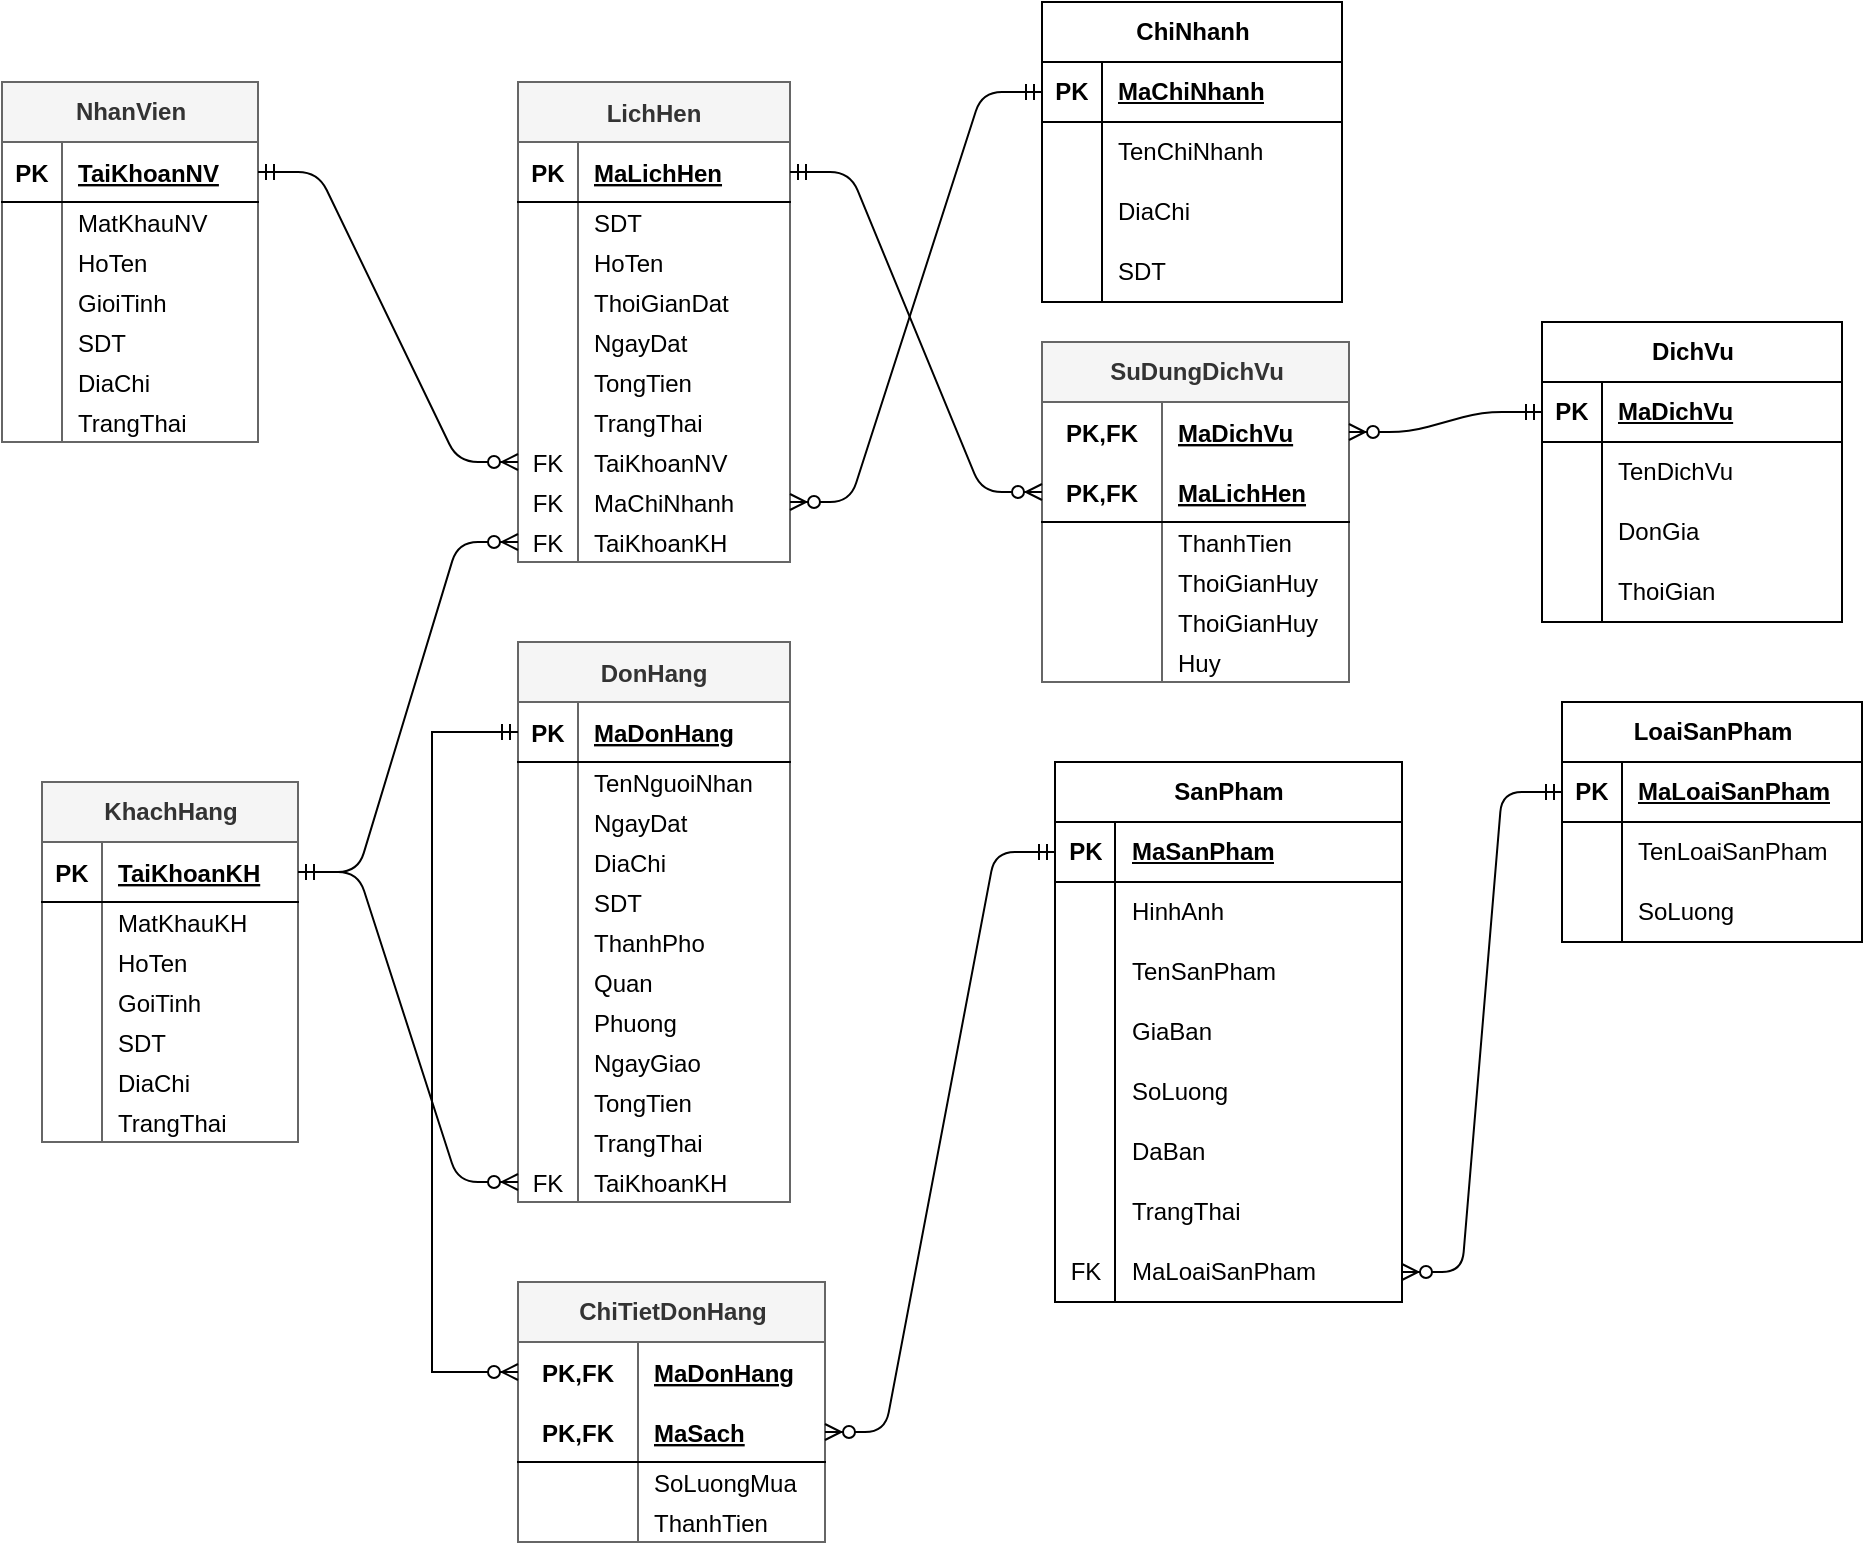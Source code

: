 <mxfile version="22.1.2" type="device">
  <diagram name="Page-1" id="HncahIMjCiN773of_q_i">
    <mxGraphModel dx="1434" dy="836" grid="1" gridSize="10" guides="1" tooltips="1" connect="1" arrows="1" fold="1" page="1" pageScale="1" pageWidth="850" pageHeight="1100" math="0" shadow="0">
      <root>
        <mxCell id="0" />
        <mxCell id="1" parent="0" />
        <mxCell id="_d88IDd6Z6OL_i4cyT-N-1" value="SanPham" style="shape=table;startSize=30;container=1;collapsible=1;childLayout=tableLayout;fixedRows=1;rowLines=0;fontStyle=1;align=center;resizeLast=1;html=1;" parent="1" vertex="1">
          <mxGeometry x="726.5" y="980" width="173.5" height="270" as="geometry" />
        </mxCell>
        <mxCell id="_d88IDd6Z6OL_i4cyT-N-2" value="" style="shape=tableRow;horizontal=0;startSize=0;swimlaneHead=0;swimlaneBody=0;fillColor=none;collapsible=0;dropTarget=0;points=[[0,0.5],[1,0.5]];portConstraint=eastwest;top=0;left=0;right=0;bottom=1;" parent="_d88IDd6Z6OL_i4cyT-N-1" vertex="1">
          <mxGeometry y="30" width="173.5" height="30" as="geometry" />
        </mxCell>
        <mxCell id="_d88IDd6Z6OL_i4cyT-N-3" value="PK" style="shape=partialRectangle;connectable=0;fillColor=none;top=0;left=0;bottom=0;right=0;fontStyle=1;overflow=hidden;whiteSpace=wrap;html=1;" parent="_d88IDd6Z6OL_i4cyT-N-2" vertex="1">
          <mxGeometry width="30" height="30" as="geometry">
            <mxRectangle width="30" height="30" as="alternateBounds" />
          </mxGeometry>
        </mxCell>
        <mxCell id="_d88IDd6Z6OL_i4cyT-N-4" value="MaSanPham" style="shape=partialRectangle;connectable=0;fillColor=none;top=0;left=0;bottom=0;right=0;align=left;spacingLeft=6;fontStyle=5;overflow=hidden;whiteSpace=wrap;html=1;" parent="_d88IDd6Z6OL_i4cyT-N-2" vertex="1">
          <mxGeometry x="30" width="143.5" height="30" as="geometry">
            <mxRectangle width="143.5" height="30" as="alternateBounds" />
          </mxGeometry>
        </mxCell>
        <mxCell id="_d88IDd6Z6OL_i4cyT-N-5" value="" style="shape=tableRow;horizontal=0;startSize=0;swimlaneHead=0;swimlaneBody=0;fillColor=none;collapsible=0;dropTarget=0;points=[[0,0.5],[1,0.5]];portConstraint=eastwest;top=0;left=0;right=0;bottom=0;" parent="_d88IDd6Z6OL_i4cyT-N-1" vertex="1">
          <mxGeometry y="60" width="173.5" height="30" as="geometry" />
        </mxCell>
        <mxCell id="_d88IDd6Z6OL_i4cyT-N-6" value="" style="shape=partialRectangle;connectable=0;fillColor=none;top=0;left=0;bottom=0;right=0;editable=1;overflow=hidden;whiteSpace=wrap;html=1;" parent="_d88IDd6Z6OL_i4cyT-N-5" vertex="1">
          <mxGeometry width="30" height="30" as="geometry">
            <mxRectangle width="30" height="30" as="alternateBounds" />
          </mxGeometry>
        </mxCell>
        <mxCell id="_d88IDd6Z6OL_i4cyT-N-7" value="HinhAnh" style="shape=partialRectangle;connectable=0;fillColor=none;top=0;left=0;bottom=0;right=0;align=left;spacingLeft=6;overflow=hidden;whiteSpace=wrap;html=1;" parent="_d88IDd6Z6OL_i4cyT-N-5" vertex="1">
          <mxGeometry x="30" width="143.5" height="30" as="geometry">
            <mxRectangle width="143.5" height="30" as="alternateBounds" />
          </mxGeometry>
        </mxCell>
        <mxCell id="_d88IDd6Z6OL_i4cyT-N-8" value="" style="shape=tableRow;horizontal=0;startSize=0;swimlaneHead=0;swimlaneBody=0;fillColor=none;collapsible=0;dropTarget=0;points=[[0,0.5],[1,0.5]];portConstraint=eastwest;top=0;left=0;right=0;bottom=0;" parent="_d88IDd6Z6OL_i4cyT-N-1" vertex="1">
          <mxGeometry y="90" width="173.5" height="30" as="geometry" />
        </mxCell>
        <mxCell id="_d88IDd6Z6OL_i4cyT-N-9" value="" style="shape=partialRectangle;connectable=0;fillColor=none;top=0;left=0;bottom=0;right=0;editable=1;overflow=hidden;whiteSpace=wrap;html=1;" parent="_d88IDd6Z6OL_i4cyT-N-8" vertex="1">
          <mxGeometry width="30" height="30" as="geometry">
            <mxRectangle width="30" height="30" as="alternateBounds" />
          </mxGeometry>
        </mxCell>
        <mxCell id="_d88IDd6Z6OL_i4cyT-N-10" value="TenSanPham" style="shape=partialRectangle;connectable=0;fillColor=none;top=0;left=0;bottom=0;right=0;align=left;spacingLeft=6;overflow=hidden;whiteSpace=wrap;html=1;" parent="_d88IDd6Z6OL_i4cyT-N-8" vertex="1">
          <mxGeometry x="30" width="143.5" height="30" as="geometry">
            <mxRectangle width="143.5" height="30" as="alternateBounds" />
          </mxGeometry>
        </mxCell>
        <mxCell id="_d88IDd6Z6OL_i4cyT-N-14" value="" style="shape=tableRow;horizontal=0;startSize=0;swimlaneHead=0;swimlaneBody=0;fillColor=none;collapsible=0;dropTarget=0;points=[[0,0.5],[1,0.5]];portConstraint=eastwest;top=0;left=0;right=0;bottom=0;" parent="_d88IDd6Z6OL_i4cyT-N-1" vertex="1">
          <mxGeometry y="120" width="173.5" height="30" as="geometry" />
        </mxCell>
        <mxCell id="_d88IDd6Z6OL_i4cyT-N-15" value="" style="shape=partialRectangle;connectable=0;fillColor=none;top=0;left=0;bottom=0;right=0;editable=1;overflow=hidden;whiteSpace=wrap;html=1;" parent="_d88IDd6Z6OL_i4cyT-N-14" vertex="1">
          <mxGeometry width="30" height="30" as="geometry">
            <mxRectangle width="30" height="30" as="alternateBounds" />
          </mxGeometry>
        </mxCell>
        <mxCell id="_d88IDd6Z6OL_i4cyT-N-16" value="GiaBan" style="shape=partialRectangle;connectable=0;fillColor=none;top=0;left=0;bottom=0;right=0;align=left;spacingLeft=6;overflow=hidden;whiteSpace=wrap;html=1;" parent="_d88IDd6Z6OL_i4cyT-N-14" vertex="1">
          <mxGeometry x="30" width="143.5" height="30" as="geometry">
            <mxRectangle width="143.5" height="30" as="alternateBounds" />
          </mxGeometry>
        </mxCell>
        <mxCell id="_d88IDd6Z6OL_i4cyT-N-17" value="" style="shape=tableRow;horizontal=0;startSize=0;swimlaneHead=0;swimlaneBody=0;fillColor=none;collapsible=0;dropTarget=0;points=[[0,0.5],[1,0.5]];portConstraint=eastwest;top=0;left=0;right=0;bottom=0;" parent="_d88IDd6Z6OL_i4cyT-N-1" vertex="1">
          <mxGeometry y="150" width="173.5" height="30" as="geometry" />
        </mxCell>
        <mxCell id="_d88IDd6Z6OL_i4cyT-N-18" value="" style="shape=partialRectangle;connectable=0;fillColor=none;top=0;left=0;bottom=0;right=0;editable=1;overflow=hidden;whiteSpace=wrap;html=1;" parent="_d88IDd6Z6OL_i4cyT-N-17" vertex="1">
          <mxGeometry width="30" height="30" as="geometry">
            <mxRectangle width="30" height="30" as="alternateBounds" />
          </mxGeometry>
        </mxCell>
        <mxCell id="_d88IDd6Z6OL_i4cyT-N-19" value="SoLuong" style="shape=partialRectangle;connectable=0;fillColor=none;top=0;left=0;bottom=0;right=0;align=left;spacingLeft=6;overflow=hidden;whiteSpace=wrap;html=1;" parent="_d88IDd6Z6OL_i4cyT-N-17" vertex="1">
          <mxGeometry x="30" width="143.5" height="30" as="geometry">
            <mxRectangle width="143.5" height="30" as="alternateBounds" />
          </mxGeometry>
        </mxCell>
        <mxCell id="_d88IDd6Z6OL_i4cyT-N-20" value="" style="shape=tableRow;horizontal=0;startSize=0;swimlaneHead=0;swimlaneBody=0;fillColor=none;collapsible=0;dropTarget=0;points=[[0,0.5],[1,0.5]];portConstraint=eastwest;top=0;left=0;right=0;bottom=0;" parent="_d88IDd6Z6OL_i4cyT-N-1" vertex="1">
          <mxGeometry y="180" width="173.5" height="30" as="geometry" />
        </mxCell>
        <mxCell id="_d88IDd6Z6OL_i4cyT-N-21" value="" style="shape=partialRectangle;connectable=0;fillColor=none;top=0;left=0;bottom=0;right=0;editable=1;overflow=hidden;whiteSpace=wrap;html=1;" parent="_d88IDd6Z6OL_i4cyT-N-20" vertex="1">
          <mxGeometry width="30" height="30" as="geometry">
            <mxRectangle width="30" height="30" as="alternateBounds" />
          </mxGeometry>
        </mxCell>
        <mxCell id="_d88IDd6Z6OL_i4cyT-N-22" value="DaBan" style="shape=partialRectangle;connectable=0;fillColor=none;top=0;left=0;bottom=0;right=0;align=left;spacingLeft=6;overflow=hidden;whiteSpace=wrap;html=1;" parent="_d88IDd6Z6OL_i4cyT-N-20" vertex="1">
          <mxGeometry x="30" width="143.5" height="30" as="geometry">
            <mxRectangle width="143.5" height="30" as="alternateBounds" />
          </mxGeometry>
        </mxCell>
        <mxCell id="_d88IDd6Z6OL_i4cyT-N-23" value="" style="shape=tableRow;horizontal=0;startSize=0;swimlaneHead=0;swimlaneBody=0;fillColor=none;collapsible=0;dropTarget=0;points=[[0,0.5],[1,0.5]];portConstraint=eastwest;top=0;left=0;right=0;bottom=0;" parent="_d88IDd6Z6OL_i4cyT-N-1" vertex="1">
          <mxGeometry y="210" width="173.5" height="30" as="geometry" />
        </mxCell>
        <mxCell id="_d88IDd6Z6OL_i4cyT-N-24" value="" style="shape=partialRectangle;connectable=0;fillColor=none;top=0;left=0;bottom=0;right=0;editable=1;overflow=hidden;whiteSpace=wrap;html=1;" parent="_d88IDd6Z6OL_i4cyT-N-23" vertex="1">
          <mxGeometry width="30" height="30" as="geometry">
            <mxRectangle width="30" height="30" as="alternateBounds" />
          </mxGeometry>
        </mxCell>
        <mxCell id="_d88IDd6Z6OL_i4cyT-N-25" value="TrangThai" style="shape=partialRectangle;connectable=0;fillColor=none;top=0;left=0;bottom=0;right=0;align=left;spacingLeft=6;overflow=hidden;whiteSpace=wrap;html=1;" parent="_d88IDd6Z6OL_i4cyT-N-23" vertex="1">
          <mxGeometry x="30" width="143.5" height="30" as="geometry">
            <mxRectangle width="143.5" height="30" as="alternateBounds" />
          </mxGeometry>
        </mxCell>
        <mxCell id="_d88IDd6Z6OL_i4cyT-N-26" value="" style="shape=tableRow;horizontal=0;startSize=0;swimlaneHead=0;swimlaneBody=0;fillColor=none;collapsible=0;dropTarget=0;points=[[0,0.5],[1,0.5]];portConstraint=eastwest;top=0;left=0;right=0;bottom=0;" parent="_d88IDd6Z6OL_i4cyT-N-1" vertex="1">
          <mxGeometry y="240" width="173.5" height="30" as="geometry" />
        </mxCell>
        <mxCell id="_d88IDd6Z6OL_i4cyT-N-27" value="FK" style="shape=partialRectangle;connectable=0;fillColor=none;top=0;left=0;bottom=0;right=0;editable=1;overflow=hidden;whiteSpace=wrap;html=1;" parent="_d88IDd6Z6OL_i4cyT-N-26" vertex="1">
          <mxGeometry width="30" height="30" as="geometry">
            <mxRectangle width="30" height="30" as="alternateBounds" />
          </mxGeometry>
        </mxCell>
        <mxCell id="_d88IDd6Z6OL_i4cyT-N-28" value="MaLoaiSanPham" style="shape=partialRectangle;connectable=0;fillColor=none;top=0;left=0;bottom=0;right=0;align=left;spacingLeft=6;overflow=hidden;whiteSpace=wrap;html=1;" parent="_d88IDd6Z6OL_i4cyT-N-26" vertex="1">
          <mxGeometry x="30" width="143.5" height="30" as="geometry">
            <mxRectangle width="143.5" height="30" as="alternateBounds" />
          </mxGeometry>
        </mxCell>
        <mxCell id="_d88IDd6Z6OL_i4cyT-N-29" value="LoaiSanPham" style="shape=table;startSize=30;container=1;collapsible=1;childLayout=tableLayout;fixedRows=1;rowLines=0;fontStyle=1;align=center;resizeLast=1;html=1;" parent="1" vertex="1">
          <mxGeometry x="980" y="950" width="150" height="120" as="geometry" />
        </mxCell>
        <mxCell id="_d88IDd6Z6OL_i4cyT-N-30" value="" style="shape=tableRow;horizontal=0;startSize=0;swimlaneHead=0;swimlaneBody=0;fillColor=none;collapsible=0;dropTarget=0;points=[[0,0.5],[1,0.5]];portConstraint=eastwest;top=0;left=0;right=0;bottom=1;" parent="_d88IDd6Z6OL_i4cyT-N-29" vertex="1">
          <mxGeometry y="30" width="150" height="30" as="geometry" />
        </mxCell>
        <mxCell id="_d88IDd6Z6OL_i4cyT-N-31" value="PK" style="shape=partialRectangle;connectable=0;fillColor=none;top=0;left=0;bottom=0;right=0;fontStyle=1;overflow=hidden;whiteSpace=wrap;html=1;" parent="_d88IDd6Z6OL_i4cyT-N-30" vertex="1">
          <mxGeometry width="30" height="30" as="geometry">
            <mxRectangle width="30" height="30" as="alternateBounds" />
          </mxGeometry>
        </mxCell>
        <mxCell id="_d88IDd6Z6OL_i4cyT-N-32" value="MaLoaiSanPham" style="shape=partialRectangle;connectable=0;fillColor=none;top=0;left=0;bottom=0;right=0;align=left;spacingLeft=6;fontStyle=5;overflow=hidden;whiteSpace=wrap;html=1;" parent="_d88IDd6Z6OL_i4cyT-N-30" vertex="1">
          <mxGeometry x="30" width="120" height="30" as="geometry">
            <mxRectangle width="120" height="30" as="alternateBounds" />
          </mxGeometry>
        </mxCell>
        <mxCell id="_d88IDd6Z6OL_i4cyT-N-33" value="" style="shape=tableRow;horizontal=0;startSize=0;swimlaneHead=0;swimlaneBody=0;fillColor=none;collapsible=0;dropTarget=0;points=[[0,0.5],[1,0.5]];portConstraint=eastwest;top=0;left=0;right=0;bottom=0;" parent="_d88IDd6Z6OL_i4cyT-N-29" vertex="1">
          <mxGeometry y="60" width="150" height="30" as="geometry" />
        </mxCell>
        <mxCell id="_d88IDd6Z6OL_i4cyT-N-34" value="" style="shape=partialRectangle;connectable=0;fillColor=none;top=0;left=0;bottom=0;right=0;editable=1;overflow=hidden;whiteSpace=wrap;html=1;" parent="_d88IDd6Z6OL_i4cyT-N-33" vertex="1">
          <mxGeometry width="30" height="30" as="geometry">
            <mxRectangle width="30" height="30" as="alternateBounds" />
          </mxGeometry>
        </mxCell>
        <mxCell id="_d88IDd6Z6OL_i4cyT-N-35" value="TenLoaiSanPham" style="shape=partialRectangle;connectable=0;fillColor=none;top=0;left=0;bottom=0;right=0;align=left;spacingLeft=6;overflow=hidden;whiteSpace=wrap;html=1;" parent="_d88IDd6Z6OL_i4cyT-N-33" vertex="1">
          <mxGeometry x="30" width="120" height="30" as="geometry">
            <mxRectangle width="120" height="30" as="alternateBounds" />
          </mxGeometry>
        </mxCell>
        <mxCell id="_d88IDd6Z6OL_i4cyT-N-36" value="" style="shape=tableRow;horizontal=0;startSize=0;swimlaneHead=0;swimlaneBody=0;fillColor=none;collapsible=0;dropTarget=0;points=[[0,0.5],[1,0.5]];portConstraint=eastwest;top=0;left=0;right=0;bottom=0;" parent="_d88IDd6Z6OL_i4cyT-N-29" vertex="1">
          <mxGeometry y="90" width="150" height="30" as="geometry" />
        </mxCell>
        <mxCell id="_d88IDd6Z6OL_i4cyT-N-37" value="" style="shape=partialRectangle;connectable=0;fillColor=none;top=0;left=0;bottom=0;right=0;editable=1;overflow=hidden;whiteSpace=wrap;html=1;" parent="_d88IDd6Z6OL_i4cyT-N-36" vertex="1">
          <mxGeometry width="30" height="30" as="geometry">
            <mxRectangle width="30" height="30" as="alternateBounds" />
          </mxGeometry>
        </mxCell>
        <mxCell id="_d88IDd6Z6OL_i4cyT-N-38" value="SoLuong" style="shape=partialRectangle;connectable=0;fillColor=none;top=0;left=0;bottom=0;right=0;align=left;spacingLeft=6;overflow=hidden;whiteSpace=wrap;html=1;" parent="_d88IDd6Z6OL_i4cyT-N-36" vertex="1">
          <mxGeometry x="30" width="120" height="30" as="geometry">
            <mxRectangle width="120" height="30" as="alternateBounds" />
          </mxGeometry>
        </mxCell>
        <mxCell id="5V6M3FUcYlCxFyucdy4K-14" value="KhachHang" style="shape=table;startSize=30;container=1;collapsible=1;childLayout=tableLayout;fixedRows=1;rowLines=0;fontStyle=1;align=center;resizeLast=1;fillColor=#f5f5f5;html=1;strokeColor=#666666;fontColor=#333333;" vertex="1" parent="1">
          <mxGeometry x="220" y="990" width="128" height="180" as="geometry" />
        </mxCell>
        <mxCell id="5V6M3FUcYlCxFyucdy4K-15" value="" style="shape=partialRectangle;collapsible=0;dropTarget=0;pointerEvents=0;fillColor=none;top=0;left=0;bottom=1;right=0;points=[[0,0.5],[1,0.5]];portConstraint=eastwest;" vertex="1" parent="5V6M3FUcYlCxFyucdy4K-14">
          <mxGeometry y="30" width="128" height="30" as="geometry" />
        </mxCell>
        <mxCell id="5V6M3FUcYlCxFyucdy4K-16" value="PK" style="shape=partialRectangle;connectable=0;fillColor=none;top=0;left=0;bottom=0;right=0;fontStyle=1;overflow=hidden;" vertex="1" parent="5V6M3FUcYlCxFyucdy4K-15">
          <mxGeometry width="30" height="30" as="geometry">
            <mxRectangle width="30" height="30" as="alternateBounds" />
          </mxGeometry>
        </mxCell>
        <mxCell id="5V6M3FUcYlCxFyucdy4K-17" value="TaiKhoanKH" style="shape=partialRectangle;connectable=0;fillColor=none;top=0;left=0;bottom=0;right=0;align=left;spacingLeft=6;fontStyle=5;overflow=hidden;" vertex="1" parent="5V6M3FUcYlCxFyucdy4K-15">
          <mxGeometry x="30" width="98" height="30" as="geometry">
            <mxRectangle width="98" height="30" as="alternateBounds" />
          </mxGeometry>
        </mxCell>
        <mxCell id="5V6M3FUcYlCxFyucdy4K-18" value="" style="shape=partialRectangle;collapsible=0;dropTarget=0;pointerEvents=0;fillColor=none;top=0;left=0;bottom=0;right=0;points=[[0,0.5],[1,0.5]];portConstraint=eastwest;" vertex="1" parent="5V6M3FUcYlCxFyucdy4K-14">
          <mxGeometry y="60" width="128" height="20" as="geometry" />
        </mxCell>
        <mxCell id="5V6M3FUcYlCxFyucdy4K-19" value="" style="shape=partialRectangle;connectable=0;fillColor=none;top=0;left=0;bottom=0;right=0;editable=1;overflow=hidden;" vertex="1" parent="5V6M3FUcYlCxFyucdy4K-18">
          <mxGeometry width="30" height="20" as="geometry">
            <mxRectangle width="30" height="20" as="alternateBounds" />
          </mxGeometry>
        </mxCell>
        <mxCell id="5V6M3FUcYlCxFyucdy4K-20" value="MatKhauKH" style="shape=partialRectangle;connectable=0;fillColor=none;top=0;left=0;bottom=0;right=0;align=left;spacingLeft=6;overflow=hidden;" vertex="1" parent="5V6M3FUcYlCxFyucdy4K-18">
          <mxGeometry x="30" width="98" height="20" as="geometry">
            <mxRectangle width="98" height="20" as="alternateBounds" />
          </mxGeometry>
        </mxCell>
        <mxCell id="5V6M3FUcYlCxFyucdy4K-21" value="" style="shape=partialRectangle;collapsible=0;dropTarget=0;pointerEvents=0;fillColor=none;top=0;left=0;bottom=0;right=0;points=[[0,0.5],[1,0.5]];portConstraint=eastwest;" vertex="1" parent="5V6M3FUcYlCxFyucdy4K-14">
          <mxGeometry y="80" width="128" height="20" as="geometry" />
        </mxCell>
        <mxCell id="5V6M3FUcYlCxFyucdy4K-22" value="" style="shape=partialRectangle;connectable=0;fillColor=none;top=0;left=0;bottom=0;right=0;editable=1;overflow=hidden;" vertex="1" parent="5V6M3FUcYlCxFyucdy4K-21">
          <mxGeometry width="30" height="20" as="geometry">
            <mxRectangle width="30" height="20" as="alternateBounds" />
          </mxGeometry>
        </mxCell>
        <mxCell id="5V6M3FUcYlCxFyucdy4K-23" value="HoTen" style="shape=partialRectangle;connectable=0;fillColor=none;top=0;left=0;bottom=0;right=0;align=left;spacingLeft=6;overflow=hidden;" vertex="1" parent="5V6M3FUcYlCxFyucdy4K-21">
          <mxGeometry x="30" width="98" height="20" as="geometry">
            <mxRectangle width="98" height="20" as="alternateBounds" />
          </mxGeometry>
        </mxCell>
        <mxCell id="5V6M3FUcYlCxFyucdy4K-30" value="" style="shape=partialRectangle;collapsible=0;dropTarget=0;pointerEvents=0;fillColor=none;top=0;left=0;bottom=0;right=0;points=[[0,0.5],[1,0.5]];portConstraint=eastwest;" vertex="1" parent="5V6M3FUcYlCxFyucdy4K-14">
          <mxGeometry y="100" width="128" height="20" as="geometry" />
        </mxCell>
        <mxCell id="5V6M3FUcYlCxFyucdy4K-31" value="" style="shape=partialRectangle;connectable=0;fillColor=none;top=0;left=0;bottom=0;right=0;editable=1;overflow=hidden;" vertex="1" parent="5V6M3FUcYlCxFyucdy4K-30">
          <mxGeometry width="30" height="20" as="geometry">
            <mxRectangle width="30" height="20" as="alternateBounds" />
          </mxGeometry>
        </mxCell>
        <mxCell id="5V6M3FUcYlCxFyucdy4K-32" value="GoiTinh" style="shape=partialRectangle;connectable=0;fillColor=none;top=0;left=0;bottom=0;right=0;align=left;spacingLeft=6;overflow=hidden;" vertex="1" parent="5V6M3FUcYlCxFyucdy4K-30">
          <mxGeometry x="30" width="98" height="20" as="geometry">
            <mxRectangle width="98" height="20" as="alternateBounds" />
          </mxGeometry>
        </mxCell>
        <mxCell id="5V6M3FUcYlCxFyucdy4K-24" value="" style="shape=partialRectangle;collapsible=0;dropTarget=0;pointerEvents=0;fillColor=none;top=0;left=0;bottom=0;right=0;points=[[0,0.5],[1,0.5]];portConstraint=eastwest;" vertex="1" parent="5V6M3FUcYlCxFyucdy4K-14">
          <mxGeometry y="120" width="128" height="20" as="geometry" />
        </mxCell>
        <mxCell id="5V6M3FUcYlCxFyucdy4K-25" value="" style="shape=partialRectangle;connectable=0;fillColor=none;top=0;left=0;bottom=0;right=0;editable=1;overflow=hidden;" vertex="1" parent="5V6M3FUcYlCxFyucdy4K-24">
          <mxGeometry width="30" height="20" as="geometry">
            <mxRectangle width="30" height="20" as="alternateBounds" />
          </mxGeometry>
        </mxCell>
        <mxCell id="5V6M3FUcYlCxFyucdy4K-26" value="SDT" style="shape=partialRectangle;connectable=0;fillColor=none;top=0;left=0;bottom=0;right=0;align=left;spacingLeft=6;overflow=hidden;" vertex="1" parent="5V6M3FUcYlCxFyucdy4K-24">
          <mxGeometry x="30" width="98" height="20" as="geometry">
            <mxRectangle width="98" height="20" as="alternateBounds" />
          </mxGeometry>
        </mxCell>
        <mxCell id="5V6M3FUcYlCxFyucdy4K-33" value="" style="shape=partialRectangle;collapsible=0;dropTarget=0;pointerEvents=0;fillColor=none;top=0;left=0;bottom=0;right=0;points=[[0,0.5],[1,0.5]];portConstraint=eastwest;" vertex="1" parent="5V6M3FUcYlCxFyucdy4K-14">
          <mxGeometry y="140" width="128" height="20" as="geometry" />
        </mxCell>
        <mxCell id="5V6M3FUcYlCxFyucdy4K-34" value="" style="shape=partialRectangle;connectable=0;fillColor=none;top=0;left=0;bottom=0;right=0;editable=1;overflow=hidden;" vertex="1" parent="5V6M3FUcYlCxFyucdy4K-33">
          <mxGeometry width="30" height="20" as="geometry">
            <mxRectangle width="30" height="20" as="alternateBounds" />
          </mxGeometry>
        </mxCell>
        <mxCell id="5V6M3FUcYlCxFyucdy4K-35" value="DiaChi" style="shape=partialRectangle;connectable=0;fillColor=none;top=0;left=0;bottom=0;right=0;align=left;spacingLeft=6;overflow=hidden;" vertex="1" parent="5V6M3FUcYlCxFyucdy4K-33">
          <mxGeometry x="30" width="98" height="20" as="geometry">
            <mxRectangle width="98" height="20" as="alternateBounds" />
          </mxGeometry>
        </mxCell>
        <mxCell id="5V6M3FUcYlCxFyucdy4K-36" value="" style="shape=partialRectangle;collapsible=0;dropTarget=0;pointerEvents=0;fillColor=none;top=0;left=0;bottom=0;right=0;points=[[0,0.5],[1,0.5]];portConstraint=eastwest;" vertex="1" parent="5V6M3FUcYlCxFyucdy4K-14">
          <mxGeometry y="160" width="128" height="20" as="geometry" />
        </mxCell>
        <mxCell id="5V6M3FUcYlCxFyucdy4K-37" value="" style="shape=partialRectangle;connectable=0;fillColor=none;top=0;left=0;bottom=0;right=0;editable=1;overflow=hidden;" vertex="1" parent="5V6M3FUcYlCxFyucdy4K-36">
          <mxGeometry width="30" height="20" as="geometry">
            <mxRectangle width="30" height="20" as="alternateBounds" />
          </mxGeometry>
        </mxCell>
        <mxCell id="5V6M3FUcYlCxFyucdy4K-38" value="TrangThai" style="shape=partialRectangle;connectable=0;fillColor=none;top=0;left=0;bottom=0;right=0;align=left;spacingLeft=6;overflow=hidden;" vertex="1" parent="5V6M3FUcYlCxFyucdy4K-36">
          <mxGeometry x="30" width="98" height="20" as="geometry">
            <mxRectangle width="98" height="20" as="alternateBounds" />
          </mxGeometry>
        </mxCell>
        <mxCell id="5V6M3FUcYlCxFyucdy4K-39" value="ChiTietDonHang" style="shape=table;startSize=30;container=1;collapsible=1;childLayout=tableLayout;fixedRows=1;rowLines=0;fontStyle=1;align=center;resizeLast=1;fillColor=#f5f5f5;html=1;strokeColor=#666666;fontColor=#333333;" vertex="1" parent="1">
          <mxGeometry x="458" y="1240" width="153.5" height="130" as="geometry" />
        </mxCell>
        <mxCell id="5V6M3FUcYlCxFyucdy4K-40" value="" style="shape=partialRectangle;collapsible=0;dropTarget=0;pointerEvents=0;fillColor=none;top=0;left=0;bottom=0;right=0;points=[[0,0.5],[1,0.5]];portConstraint=eastwest;" vertex="1" parent="5V6M3FUcYlCxFyucdy4K-39">
          <mxGeometry y="30" width="153.5" height="30" as="geometry" />
        </mxCell>
        <mxCell id="5V6M3FUcYlCxFyucdy4K-41" value="PK,FK" style="shape=partialRectangle;connectable=0;fillColor=none;top=0;left=0;bottom=0;right=0;fontStyle=1;overflow=hidden;" vertex="1" parent="5V6M3FUcYlCxFyucdy4K-40">
          <mxGeometry width="60" height="30" as="geometry">
            <mxRectangle width="60" height="30" as="alternateBounds" />
          </mxGeometry>
        </mxCell>
        <mxCell id="5V6M3FUcYlCxFyucdy4K-42" value="MaDonHang" style="shape=partialRectangle;connectable=0;fillColor=none;top=0;left=0;bottom=0;right=0;align=left;spacingLeft=6;fontStyle=5;overflow=hidden;" vertex="1" parent="5V6M3FUcYlCxFyucdy4K-40">
          <mxGeometry x="60" width="93.5" height="30" as="geometry">
            <mxRectangle width="93.5" height="30" as="alternateBounds" />
          </mxGeometry>
        </mxCell>
        <mxCell id="5V6M3FUcYlCxFyucdy4K-43" value="" style="shape=partialRectangle;collapsible=0;dropTarget=0;pointerEvents=0;fillColor=none;top=0;left=0;bottom=1;right=0;points=[[0,0.5],[1,0.5]];portConstraint=eastwest;" vertex="1" parent="5V6M3FUcYlCxFyucdy4K-39">
          <mxGeometry y="60" width="153.5" height="30" as="geometry" />
        </mxCell>
        <mxCell id="5V6M3FUcYlCxFyucdy4K-44" value="PK,FK" style="shape=partialRectangle;connectable=0;fillColor=none;top=0;left=0;bottom=0;right=0;fontStyle=1;overflow=hidden;" vertex="1" parent="5V6M3FUcYlCxFyucdy4K-43">
          <mxGeometry width="60" height="30" as="geometry">
            <mxRectangle width="60" height="30" as="alternateBounds" />
          </mxGeometry>
        </mxCell>
        <mxCell id="5V6M3FUcYlCxFyucdy4K-45" value="MaSach" style="shape=partialRectangle;connectable=0;fillColor=none;top=0;left=0;bottom=0;right=0;align=left;spacingLeft=6;fontStyle=5;overflow=hidden;" vertex="1" parent="5V6M3FUcYlCxFyucdy4K-43">
          <mxGeometry x="60" width="93.5" height="30" as="geometry">
            <mxRectangle width="93.5" height="30" as="alternateBounds" />
          </mxGeometry>
        </mxCell>
        <mxCell id="5V6M3FUcYlCxFyucdy4K-46" value="" style="shape=partialRectangle;collapsible=0;dropTarget=0;pointerEvents=0;fillColor=none;top=0;left=0;bottom=0;right=0;points=[[0,0.5],[1,0.5]];portConstraint=eastwest;" vertex="1" parent="5V6M3FUcYlCxFyucdy4K-39">
          <mxGeometry y="90" width="153.5" height="20" as="geometry" />
        </mxCell>
        <mxCell id="5V6M3FUcYlCxFyucdy4K-47" value="" style="shape=partialRectangle;connectable=0;fillColor=none;top=0;left=0;bottom=0;right=0;editable=1;overflow=hidden;" vertex="1" parent="5V6M3FUcYlCxFyucdy4K-46">
          <mxGeometry width="60" height="20" as="geometry">
            <mxRectangle width="60" height="20" as="alternateBounds" />
          </mxGeometry>
        </mxCell>
        <mxCell id="5V6M3FUcYlCxFyucdy4K-48" value="SoLuongMua" style="shape=partialRectangle;connectable=0;fillColor=none;top=0;left=0;bottom=0;right=0;align=left;spacingLeft=6;overflow=hidden;" vertex="1" parent="5V6M3FUcYlCxFyucdy4K-46">
          <mxGeometry x="60" width="93.5" height="20" as="geometry">
            <mxRectangle width="93.5" height="20" as="alternateBounds" />
          </mxGeometry>
        </mxCell>
        <mxCell id="5V6M3FUcYlCxFyucdy4K-49" value="" style="shape=partialRectangle;collapsible=0;dropTarget=0;pointerEvents=0;fillColor=none;top=0;left=0;bottom=0;right=0;points=[[0,0.5],[1,0.5]];portConstraint=eastwest;" vertex="1" parent="5V6M3FUcYlCxFyucdy4K-39">
          <mxGeometry y="110" width="153.5" height="20" as="geometry" />
        </mxCell>
        <mxCell id="5V6M3FUcYlCxFyucdy4K-50" value="" style="shape=partialRectangle;connectable=0;fillColor=none;top=0;left=0;bottom=0;right=0;editable=1;overflow=hidden;" vertex="1" parent="5V6M3FUcYlCxFyucdy4K-49">
          <mxGeometry width="60" height="20" as="geometry">
            <mxRectangle width="60" height="20" as="alternateBounds" />
          </mxGeometry>
        </mxCell>
        <mxCell id="5V6M3FUcYlCxFyucdy4K-51" value="ThanhTien" style="shape=partialRectangle;connectable=0;fillColor=none;top=0;left=0;bottom=0;right=0;align=left;spacingLeft=6;overflow=hidden;" vertex="1" parent="5V6M3FUcYlCxFyucdy4K-49">
          <mxGeometry x="60" width="93.5" height="20" as="geometry">
            <mxRectangle width="93.5" height="20" as="alternateBounds" />
          </mxGeometry>
        </mxCell>
        <mxCell id="5V6M3FUcYlCxFyucdy4K-104" value="NhanVien" style="shape=table;startSize=30;container=1;collapsible=1;childLayout=tableLayout;fixedRows=1;rowLines=0;fontStyle=1;align=center;resizeLast=1;fillColor=#f5f5f5;html=1;strokeColor=#666666;fontColor=#333333;" vertex="1" parent="1">
          <mxGeometry x="200" y="640" width="128" height="180" as="geometry" />
        </mxCell>
        <mxCell id="5V6M3FUcYlCxFyucdy4K-105" value="" style="shape=partialRectangle;collapsible=0;dropTarget=0;pointerEvents=0;fillColor=none;top=0;left=0;bottom=1;right=0;points=[[0,0.5],[1,0.5]];portConstraint=eastwest;" vertex="1" parent="5V6M3FUcYlCxFyucdy4K-104">
          <mxGeometry y="30" width="128" height="30" as="geometry" />
        </mxCell>
        <mxCell id="5V6M3FUcYlCxFyucdy4K-106" value="PK" style="shape=partialRectangle;connectable=0;fillColor=none;top=0;left=0;bottom=0;right=0;fontStyle=1;overflow=hidden;" vertex="1" parent="5V6M3FUcYlCxFyucdy4K-105">
          <mxGeometry width="30" height="30" as="geometry">
            <mxRectangle width="30" height="30" as="alternateBounds" />
          </mxGeometry>
        </mxCell>
        <mxCell id="5V6M3FUcYlCxFyucdy4K-107" value="TaiKhoanNV" style="shape=partialRectangle;connectable=0;fillColor=none;top=0;left=0;bottom=0;right=0;align=left;spacingLeft=6;fontStyle=5;overflow=hidden;" vertex="1" parent="5V6M3FUcYlCxFyucdy4K-105">
          <mxGeometry x="30" width="98" height="30" as="geometry">
            <mxRectangle width="98" height="30" as="alternateBounds" />
          </mxGeometry>
        </mxCell>
        <mxCell id="5V6M3FUcYlCxFyucdy4K-108" value="" style="shape=partialRectangle;collapsible=0;dropTarget=0;pointerEvents=0;fillColor=none;top=0;left=0;bottom=0;right=0;points=[[0,0.5],[1,0.5]];portConstraint=eastwest;" vertex="1" parent="5V6M3FUcYlCxFyucdy4K-104">
          <mxGeometry y="60" width="128" height="20" as="geometry" />
        </mxCell>
        <mxCell id="5V6M3FUcYlCxFyucdy4K-109" value="" style="shape=partialRectangle;connectable=0;fillColor=none;top=0;left=0;bottom=0;right=0;editable=1;overflow=hidden;" vertex="1" parent="5V6M3FUcYlCxFyucdy4K-108">
          <mxGeometry width="30" height="20" as="geometry">
            <mxRectangle width="30" height="20" as="alternateBounds" />
          </mxGeometry>
        </mxCell>
        <mxCell id="5V6M3FUcYlCxFyucdy4K-110" value="MatKhauNV" style="shape=partialRectangle;connectable=0;fillColor=none;top=0;left=0;bottom=0;right=0;align=left;spacingLeft=6;overflow=hidden;" vertex="1" parent="5V6M3FUcYlCxFyucdy4K-108">
          <mxGeometry x="30" width="98" height="20" as="geometry">
            <mxRectangle width="98" height="20" as="alternateBounds" />
          </mxGeometry>
        </mxCell>
        <mxCell id="5V6M3FUcYlCxFyucdy4K-111" value="" style="shape=partialRectangle;collapsible=0;dropTarget=0;pointerEvents=0;fillColor=none;top=0;left=0;bottom=0;right=0;points=[[0,0.5],[1,0.5]];portConstraint=eastwest;" vertex="1" parent="5V6M3FUcYlCxFyucdy4K-104">
          <mxGeometry y="80" width="128" height="20" as="geometry" />
        </mxCell>
        <mxCell id="5V6M3FUcYlCxFyucdy4K-112" value="" style="shape=partialRectangle;connectable=0;fillColor=none;top=0;left=0;bottom=0;right=0;editable=1;overflow=hidden;" vertex="1" parent="5V6M3FUcYlCxFyucdy4K-111">
          <mxGeometry width="30" height="20" as="geometry">
            <mxRectangle width="30" height="20" as="alternateBounds" />
          </mxGeometry>
        </mxCell>
        <mxCell id="5V6M3FUcYlCxFyucdy4K-113" value="HoTen" style="shape=partialRectangle;connectable=0;fillColor=none;top=0;left=0;bottom=0;right=0;align=left;spacingLeft=6;overflow=hidden;" vertex="1" parent="5V6M3FUcYlCxFyucdy4K-111">
          <mxGeometry x="30" width="98" height="20" as="geometry">
            <mxRectangle width="98" height="20" as="alternateBounds" />
          </mxGeometry>
        </mxCell>
        <mxCell id="5V6M3FUcYlCxFyucdy4K-117" value="" style="shape=partialRectangle;collapsible=0;dropTarget=0;pointerEvents=0;fillColor=none;top=0;left=0;bottom=0;right=0;points=[[0,0.5],[1,0.5]];portConstraint=eastwest;" vertex="1" parent="5V6M3FUcYlCxFyucdy4K-104">
          <mxGeometry y="100" width="128" height="20" as="geometry" />
        </mxCell>
        <mxCell id="5V6M3FUcYlCxFyucdy4K-118" value="" style="shape=partialRectangle;connectable=0;fillColor=none;top=0;left=0;bottom=0;right=0;editable=1;overflow=hidden;" vertex="1" parent="5V6M3FUcYlCxFyucdy4K-117">
          <mxGeometry width="30" height="20" as="geometry">
            <mxRectangle width="30" height="20" as="alternateBounds" />
          </mxGeometry>
        </mxCell>
        <mxCell id="5V6M3FUcYlCxFyucdy4K-119" value="GioiTinh" style="shape=partialRectangle;connectable=0;fillColor=none;top=0;left=0;bottom=0;right=0;align=left;spacingLeft=6;overflow=hidden;" vertex="1" parent="5V6M3FUcYlCxFyucdy4K-117">
          <mxGeometry x="30" width="98" height="20" as="geometry">
            <mxRectangle width="98" height="20" as="alternateBounds" />
          </mxGeometry>
        </mxCell>
        <mxCell id="5V6M3FUcYlCxFyucdy4K-123" value="" style="shape=partialRectangle;collapsible=0;dropTarget=0;pointerEvents=0;fillColor=none;top=0;left=0;bottom=0;right=0;points=[[0,0.5],[1,0.5]];portConstraint=eastwest;" vertex="1" parent="5V6M3FUcYlCxFyucdy4K-104">
          <mxGeometry y="120" width="128" height="20" as="geometry" />
        </mxCell>
        <mxCell id="5V6M3FUcYlCxFyucdy4K-124" value="" style="shape=partialRectangle;connectable=0;fillColor=none;top=0;left=0;bottom=0;right=0;editable=1;overflow=hidden;" vertex="1" parent="5V6M3FUcYlCxFyucdy4K-123">
          <mxGeometry width="30" height="20" as="geometry">
            <mxRectangle width="30" height="20" as="alternateBounds" />
          </mxGeometry>
        </mxCell>
        <mxCell id="5V6M3FUcYlCxFyucdy4K-125" value="SDT" style="shape=partialRectangle;connectable=0;fillColor=none;top=0;left=0;bottom=0;right=0;align=left;spacingLeft=6;overflow=hidden;" vertex="1" parent="5V6M3FUcYlCxFyucdy4K-123">
          <mxGeometry x="30" width="98" height="20" as="geometry">
            <mxRectangle width="98" height="20" as="alternateBounds" />
          </mxGeometry>
        </mxCell>
        <mxCell id="5V6M3FUcYlCxFyucdy4K-126" value="" style="shape=partialRectangle;collapsible=0;dropTarget=0;pointerEvents=0;fillColor=none;top=0;left=0;bottom=0;right=0;points=[[0,0.5],[1,0.5]];portConstraint=eastwest;" vertex="1" parent="5V6M3FUcYlCxFyucdy4K-104">
          <mxGeometry y="140" width="128" height="20" as="geometry" />
        </mxCell>
        <mxCell id="5V6M3FUcYlCxFyucdy4K-127" value="" style="shape=partialRectangle;connectable=0;fillColor=none;top=0;left=0;bottom=0;right=0;editable=1;overflow=hidden;" vertex="1" parent="5V6M3FUcYlCxFyucdy4K-126">
          <mxGeometry width="30" height="20" as="geometry">
            <mxRectangle width="30" height="20" as="alternateBounds" />
          </mxGeometry>
        </mxCell>
        <mxCell id="5V6M3FUcYlCxFyucdy4K-128" value="DiaChi" style="shape=partialRectangle;connectable=0;fillColor=none;top=0;left=0;bottom=0;right=0;align=left;spacingLeft=6;overflow=hidden;" vertex="1" parent="5V6M3FUcYlCxFyucdy4K-126">
          <mxGeometry x="30" width="98" height="20" as="geometry">
            <mxRectangle width="98" height="20" as="alternateBounds" />
          </mxGeometry>
        </mxCell>
        <mxCell id="5V6M3FUcYlCxFyucdy4K-129" value="" style="shape=partialRectangle;collapsible=0;dropTarget=0;pointerEvents=0;fillColor=none;top=0;left=0;bottom=0;right=0;points=[[0,0.5],[1,0.5]];portConstraint=eastwest;" vertex="1" parent="5V6M3FUcYlCxFyucdy4K-104">
          <mxGeometry y="160" width="128" height="20" as="geometry" />
        </mxCell>
        <mxCell id="5V6M3FUcYlCxFyucdy4K-130" value="" style="shape=partialRectangle;connectable=0;fillColor=none;top=0;left=0;bottom=0;right=0;editable=1;overflow=hidden;" vertex="1" parent="5V6M3FUcYlCxFyucdy4K-129">
          <mxGeometry width="30" height="20" as="geometry">
            <mxRectangle width="30" height="20" as="alternateBounds" />
          </mxGeometry>
        </mxCell>
        <mxCell id="5V6M3FUcYlCxFyucdy4K-131" value="TrangThai" style="shape=partialRectangle;connectable=0;fillColor=none;top=0;left=0;bottom=0;right=0;align=left;spacingLeft=6;overflow=hidden;" vertex="1" parent="5V6M3FUcYlCxFyucdy4K-129">
          <mxGeometry x="30" width="98" height="20" as="geometry">
            <mxRectangle width="98" height="20" as="alternateBounds" />
          </mxGeometry>
        </mxCell>
        <mxCell id="5V6M3FUcYlCxFyucdy4K-148" value="DonHang" style="shape=table;startSize=30;container=1;collapsible=1;childLayout=tableLayout;fixedRows=1;rowLines=0;fontStyle=1;align=center;resizeLast=1;fillColor=#f5f5f5;strokeColor=#666666;fontColor=#333333;" vertex="1" parent="1">
          <mxGeometry x="458" y="920" width="136" height="280" as="geometry" />
        </mxCell>
        <mxCell id="5V6M3FUcYlCxFyucdy4K-149" value="" style="shape=partialRectangle;collapsible=0;dropTarget=0;pointerEvents=0;fillColor=none;top=0;left=0;bottom=1;right=0;points=[[0,0.5],[1,0.5]];portConstraint=eastwest;" vertex="1" parent="5V6M3FUcYlCxFyucdy4K-148">
          <mxGeometry y="30" width="136" height="30" as="geometry" />
        </mxCell>
        <mxCell id="5V6M3FUcYlCxFyucdy4K-150" value="PK" style="shape=partialRectangle;connectable=0;fillColor=none;top=0;left=0;bottom=0;right=0;fontStyle=1;overflow=hidden;" vertex="1" parent="5V6M3FUcYlCxFyucdy4K-149">
          <mxGeometry width="30" height="30" as="geometry">
            <mxRectangle width="30" height="30" as="alternateBounds" />
          </mxGeometry>
        </mxCell>
        <mxCell id="5V6M3FUcYlCxFyucdy4K-151" value="MaDonHang" style="shape=partialRectangle;connectable=0;fillColor=none;top=0;left=0;bottom=0;right=0;align=left;spacingLeft=6;fontStyle=5;overflow=hidden;" vertex="1" parent="5V6M3FUcYlCxFyucdy4K-149">
          <mxGeometry x="30" width="106" height="30" as="geometry">
            <mxRectangle width="106" height="30" as="alternateBounds" />
          </mxGeometry>
        </mxCell>
        <mxCell id="5V6M3FUcYlCxFyucdy4K-152" value="" style="shape=partialRectangle;collapsible=0;dropTarget=0;pointerEvents=0;fillColor=none;top=0;left=0;bottom=0;right=0;points=[[0,0.5],[1,0.5]];portConstraint=eastwest;" vertex="1" parent="5V6M3FUcYlCxFyucdy4K-148">
          <mxGeometry y="60" width="136" height="20" as="geometry" />
        </mxCell>
        <mxCell id="5V6M3FUcYlCxFyucdy4K-153" value="" style="shape=partialRectangle;connectable=0;fillColor=none;top=0;left=0;bottom=0;right=0;editable=1;overflow=hidden;" vertex="1" parent="5V6M3FUcYlCxFyucdy4K-152">
          <mxGeometry width="30" height="20" as="geometry">
            <mxRectangle width="30" height="20" as="alternateBounds" />
          </mxGeometry>
        </mxCell>
        <mxCell id="5V6M3FUcYlCxFyucdy4K-154" value="TenNguoiNhan" style="shape=partialRectangle;connectable=0;fillColor=none;top=0;left=0;bottom=0;right=0;align=left;spacingLeft=6;overflow=hidden;" vertex="1" parent="5V6M3FUcYlCxFyucdy4K-152">
          <mxGeometry x="30" width="106" height="20" as="geometry">
            <mxRectangle width="106" height="20" as="alternateBounds" />
          </mxGeometry>
        </mxCell>
        <mxCell id="5V6M3FUcYlCxFyucdy4K-155" value="" style="shape=partialRectangle;collapsible=0;dropTarget=0;pointerEvents=0;fillColor=none;top=0;left=0;bottom=0;right=0;points=[[0,0.5],[1,0.5]];portConstraint=eastwest;" vertex="1" parent="5V6M3FUcYlCxFyucdy4K-148">
          <mxGeometry y="80" width="136" height="20" as="geometry" />
        </mxCell>
        <mxCell id="5V6M3FUcYlCxFyucdy4K-156" value="" style="shape=partialRectangle;connectable=0;fillColor=none;top=0;left=0;bottom=0;right=0;editable=1;overflow=hidden;" vertex="1" parent="5V6M3FUcYlCxFyucdy4K-155">
          <mxGeometry width="30" height="20" as="geometry">
            <mxRectangle width="30" height="20" as="alternateBounds" />
          </mxGeometry>
        </mxCell>
        <mxCell id="5V6M3FUcYlCxFyucdy4K-157" value="NgayDat" style="shape=partialRectangle;connectable=0;fillColor=none;top=0;left=0;bottom=0;right=0;align=left;spacingLeft=6;overflow=hidden;" vertex="1" parent="5V6M3FUcYlCxFyucdy4K-155">
          <mxGeometry x="30" width="106" height="20" as="geometry">
            <mxRectangle width="106" height="20" as="alternateBounds" />
          </mxGeometry>
        </mxCell>
        <mxCell id="5V6M3FUcYlCxFyucdy4K-158" value="" style="shape=partialRectangle;collapsible=0;dropTarget=0;pointerEvents=0;fillColor=none;top=0;left=0;bottom=0;right=0;points=[[0,0.5],[1,0.5]];portConstraint=eastwest;" vertex="1" parent="5V6M3FUcYlCxFyucdy4K-148">
          <mxGeometry y="100" width="136" height="20" as="geometry" />
        </mxCell>
        <mxCell id="5V6M3FUcYlCxFyucdy4K-159" value="" style="shape=partialRectangle;connectable=0;fillColor=none;top=0;left=0;bottom=0;right=0;editable=1;overflow=hidden;" vertex="1" parent="5V6M3FUcYlCxFyucdy4K-158">
          <mxGeometry width="30" height="20" as="geometry">
            <mxRectangle width="30" height="20" as="alternateBounds" />
          </mxGeometry>
        </mxCell>
        <mxCell id="5V6M3FUcYlCxFyucdy4K-160" value="DiaChi" style="shape=partialRectangle;connectable=0;fillColor=none;top=0;left=0;bottom=0;right=0;align=left;spacingLeft=6;overflow=hidden;" vertex="1" parent="5V6M3FUcYlCxFyucdy4K-158">
          <mxGeometry x="30" width="106" height="20" as="geometry">
            <mxRectangle width="106" height="20" as="alternateBounds" />
          </mxGeometry>
        </mxCell>
        <mxCell id="5V6M3FUcYlCxFyucdy4K-161" value="" style="shape=partialRectangle;collapsible=0;dropTarget=0;pointerEvents=0;fillColor=none;top=0;left=0;bottom=0;right=0;points=[[0,0.5],[1,0.5]];portConstraint=eastwest;" vertex="1" parent="5V6M3FUcYlCxFyucdy4K-148">
          <mxGeometry y="120" width="136" height="20" as="geometry" />
        </mxCell>
        <mxCell id="5V6M3FUcYlCxFyucdy4K-162" value="" style="shape=partialRectangle;connectable=0;fillColor=none;top=0;left=0;bottom=0;right=0;editable=1;overflow=hidden;" vertex="1" parent="5V6M3FUcYlCxFyucdy4K-161">
          <mxGeometry width="30" height="20" as="geometry">
            <mxRectangle width="30" height="20" as="alternateBounds" />
          </mxGeometry>
        </mxCell>
        <mxCell id="5V6M3FUcYlCxFyucdy4K-163" value="SDT" style="shape=partialRectangle;connectable=0;fillColor=none;top=0;left=0;bottom=0;right=0;align=left;spacingLeft=6;overflow=hidden;" vertex="1" parent="5V6M3FUcYlCxFyucdy4K-161">
          <mxGeometry x="30" width="106" height="20" as="geometry">
            <mxRectangle width="106" height="20" as="alternateBounds" />
          </mxGeometry>
        </mxCell>
        <mxCell id="5V6M3FUcYlCxFyucdy4K-164" value="" style="shape=partialRectangle;collapsible=0;dropTarget=0;pointerEvents=0;fillColor=none;top=0;left=0;bottom=0;right=0;points=[[0,0.5],[1,0.5]];portConstraint=eastwest;" vertex="1" parent="5V6M3FUcYlCxFyucdy4K-148">
          <mxGeometry y="140" width="136" height="20" as="geometry" />
        </mxCell>
        <mxCell id="5V6M3FUcYlCxFyucdy4K-165" value="" style="shape=partialRectangle;connectable=0;fillColor=none;top=0;left=0;bottom=0;right=0;editable=1;overflow=hidden;" vertex="1" parent="5V6M3FUcYlCxFyucdy4K-164">
          <mxGeometry width="30" height="20" as="geometry">
            <mxRectangle width="30" height="20" as="alternateBounds" />
          </mxGeometry>
        </mxCell>
        <mxCell id="5V6M3FUcYlCxFyucdy4K-166" value="ThanhPho" style="shape=partialRectangle;connectable=0;fillColor=none;top=0;left=0;bottom=0;right=0;align=left;spacingLeft=6;overflow=hidden;" vertex="1" parent="5V6M3FUcYlCxFyucdy4K-164">
          <mxGeometry x="30" width="106" height="20" as="geometry">
            <mxRectangle width="106" height="20" as="alternateBounds" />
          </mxGeometry>
        </mxCell>
        <mxCell id="5V6M3FUcYlCxFyucdy4K-167" value="" style="shape=partialRectangle;collapsible=0;dropTarget=0;pointerEvents=0;fillColor=none;top=0;left=0;bottom=0;right=0;points=[[0,0.5],[1,0.5]];portConstraint=eastwest;" vertex="1" parent="5V6M3FUcYlCxFyucdy4K-148">
          <mxGeometry y="160" width="136" height="20" as="geometry" />
        </mxCell>
        <mxCell id="5V6M3FUcYlCxFyucdy4K-168" value="" style="shape=partialRectangle;connectable=0;fillColor=none;top=0;left=0;bottom=0;right=0;editable=1;overflow=hidden;" vertex="1" parent="5V6M3FUcYlCxFyucdy4K-167">
          <mxGeometry width="30" height="20" as="geometry">
            <mxRectangle width="30" height="20" as="alternateBounds" />
          </mxGeometry>
        </mxCell>
        <mxCell id="5V6M3FUcYlCxFyucdy4K-169" value="Quan" style="shape=partialRectangle;connectable=0;fillColor=none;top=0;left=0;bottom=0;right=0;align=left;spacingLeft=6;overflow=hidden;" vertex="1" parent="5V6M3FUcYlCxFyucdy4K-167">
          <mxGeometry x="30" width="106" height="20" as="geometry">
            <mxRectangle width="106" height="20" as="alternateBounds" />
          </mxGeometry>
        </mxCell>
        <mxCell id="5V6M3FUcYlCxFyucdy4K-170" value="" style="shape=partialRectangle;collapsible=0;dropTarget=0;pointerEvents=0;fillColor=none;top=0;left=0;bottom=0;right=0;points=[[0,0.5],[1,0.5]];portConstraint=eastwest;" vertex="1" parent="5V6M3FUcYlCxFyucdy4K-148">
          <mxGeometry y="180" width="136" height="20" as="geometry" />
        </mxCell>
        <mxCell id="5V6M3FUcYlCxFyucdy4K-171" value="" style="shape=partialRectangle;connectable=0;fillColor=none;top=0;left=0;bottom=0;right=0;editable=1;overflow=hidden;" vertex="1" parent="5V6M3FUcYlCxFyucdy4K-170">
          <mxGeometry width="30" height="20" as="geometry">
            <mxRectangle width="30" height="20" as="alternateBounds" />
          </mxGeometry>
        </mxCell>
        <mxCell id="5V6M3FUcYlCxFyucdy4K-172" value="Phuong" style="shape=partialRectangle;connectable=0;fillColor=none;top=0;left=0;bottom=0;right=0;align=left;spacingLeft=6;overflow=hidden;" vertex="1" parent="5V6M3FUcYlCxFyucdy4K-170">
          <mxGeometry x="30" width="106" height="20" as="geometry">
            <mxRectangle width="106" height="20" as="alternateBounds" />
          </mxGeometry>
        </mxCell>
        <mxCell id="5V6M3FUcYlCxFyucdy4K-173" value="" style="shape=partialRectangle;collapsible=0;dropTarget=0;pointerEvents=0;fillColor=none;top=0;left=0;bottom=0;right=0;points=[[0,0.5],[1,0.5]];portConstraint=eastwest;" vertex="1" parent="5V6M3FUcYlCxFyucdy4K-148">
          <mxGeometry y="200" width="136" height="20" as="geometry" />
        </mxCell>
        <mxCell id="5V6M3FUcYlCxFyucdy4K-174" value="" style="shape=partialRectangle;connectable=0;fillColor=none;top=0;left=0;bottom=0;right=0;editable=1;overflow=hidden;" vertex="1" parent="5V6M3FUcYlCxFyucdy4K-173">
          <mxGeometry width="30" height="20" as="geometry">
            <mxRectangle width="30" height="20" as="alternateBounds" />
          </mxGeometry>
        </mxCell>
        <mxCell id="5V6M3FUcYlCxFyucdy4K-175" value="NgayGiao" style="shape=partialRectangle;connectable=0;fillColor=none;top=0;left=0;bottom=0;right=0;align=left;spacingLeft=6;overflow=hidden;" vertex="1" parent="5V6M3FUcYlCxFyucdy4K-173">
          <mxGeometry x="30" width="106" height="20" as="geometry">
            <mxRectangle width="106" height="20" as="alternateBounds" />
          </mxGeometry>
        </mxCell>
        <mxCell id="5V6M3FUcYlCxFyucdy4K-176" value="" style="shape=partialRectangle;collapsible=0;dropTarget=0;pointerEvents=0;fillColor=none;top=0;left=0;bottom=0;right=0;points=[[0,0.5],[1,0.5]];portConstraint=eastwest;" vertex="1" parent="5V6M3FUcYlCxFyucdy4K-148">
          <mxGeometry y="220" width="136" height="20" as="geometry" />
        </mxCell>
        <mxCell id="5V6M3FUcYlCxFyucdy4K-177" value="" style="shape=partialRectangle;connectable=0;fillColor=none;top=0;left=0;bottom=0;right=0;editable=1;overflow=hidden;" vertex="1" parent="5V6M3FUcYlCxFyucdy4K-176">
          <mxGeometry width="30" height="20" as="geometry">
            <mxRectangle width="30" height="20" as="alternateBounds" />
          </mxGeometry>
        </mxCell>
        <mxCell id="5V6M3FUcYlCxFyucdy4K-178" value="TongTien" style="shape=partialRectangle;connectable=0;fillColor=none;top=0;left=0;bottom=0;right=0;align=left;spacingLeft=6;overflow=hidden;" vertex="1" parent="5V6M3FUcYlCxFyucdy4K-176">
          <mxGeometry x="30" width="106" height="20" as="geometry">
            <mxRectangle width="106" height="20" as="alternateBounds" />
          </mxGeometry>
        </mxCell>
        <mxCell id="5V6M3FUcYlCxFyucdy4K-179" value="" style="shape=partialRectangle;collapsible=0;dropTarget=0;pointerEvents=0;fillColor=none;top=0;left=0;bottom=0;right=0;points=[[0,0.5],[1,0.5]];portConstraint=eastwest;" vertex="1" parent="5V6M3FUcYlCxFyucdy4K-148">
          <mxGeometry y="240" width="136" height="20" as="geometry" />
        </mxCell>
        <mxCell id="5V6M3FUcYlCxFyucdy4K-180" value="" style="shape=partialRectangle;connectable=0;fillColor=none;top=0;left=0;bottom=0;right=0;editable=1;overflow=hidden;" vertex="1" parent="5V6M3FUcYlCxFyucdy4K-179">
          <mxGeometry width="30" height="20" as="geometry">
            <mxRectangle width="30" height="20" as="alternateBounds" />
          </mxGeometry>
        </mxCell>
        <mxCell id="5V6M3FUcYlCxFyucdy4K-181" value="TrangThai" style="shape=partialRectangle;connectable=0;fillColor=none;top=0;left=0;bottom=0;right=0;align=left;spacingLeft=6;overflow=hidden;" vertex="1" parent="5V6M3FUcYlCxFyucdy4K-179">
          <mxGeometry x="30" width="106" height="20" as="geometry">
            <mxRectangle width="106" height="20" as="alternateBounds" />
          </mxGeometry>
        </mxCell>
        <mxCell id="5V6M3FUcYlCxFyucdy4K-182" value="" style="shape=partialRectangle;collapsible=0;dropTarget=0;pointerEvents=0;fillColor=none;top=0;left=0;bottom=0;right=0;points=[[0,0.5],[1,0.5]];portConstraint=eastwest;" vertex="1" parent="5V6M3FUcYlCxFyucdy4K-148">
          <mxGeometry y="260" width="136" height="20" as="geometry" />
        </mxCell>
        <mxCell id="5V6M3FUcYlCxFyucdy4K-183" value="FK" style="shape=partialRectangle;connectable=0;fillColor=none;top=0;left=0;bottom=0;right=0;editable=1;overflow=hidden;" vertex="1" parent="5V6M3FUcYlCxFyucdy4K-182">
          <mxGeometry width="30" height="20" as="geometry">
            <mxRectangle width="30" height="20" as="alternateBounds" />
          </mxGeometry>
        </mxCell>
        <mxCell id="5V6M3FUcYlCxFyucdy4K-184" value="TaiKhoanKH" style="shape=partialRectangle;connectable=0;fillColor=none;top=0;left=0;bottom=0;right=0;align=left;spacingLeft=6;overflow=hidden;" vertex="1" parent="5V6M3FUcYlCxFyucdy4K-182">
          <mxGeometry x="30" width="106" height="20" as="geometry">
            <mxRectangle width="106" height="20" as="alternateBounds" />
          </mxGeometry>
        </mxCell>
        <mxCell id="5V6M3FUcYlCxFyucdy4K-185" value="" style="edgeStyle=entityRelationEdgeStyle;fontSize=12;html=1;endArrow=ERzeroToMany;startArrow=ERmandOne;entryX=0;entryY=0.5;entryDx=0;entryDy=0;" edge="1" parent="1" source="5V6M3FUcYlCxFyucdy4K-15" target="5V6M3FUcYlCxFyucdy4K-182">
          <mxGeometry width="100" height="100" relative="1" as="geometry">
            <mxPoint x="775" y="1170" as="sourcePoint" />
            <mxPoint x="875" y="1070" as="targetPoint" />
          </mxGeometry>
        </mxCell>
        <mxCell id="5V6M3FUcYlCxFyucdy4K-220" style="edgeStyle=orthogonalEdgeStyle;rounded=0;orthogonalLoop=1;jettySize=auto;html=1;startArrow=ERmandOne;startFill=0;endArrow=ERzeroToMany;endFill=1;entryX=0;entryY=0.5;entryDx=0;entryDy=0;exitX=0;exitY=0.5;exitDx=0;exitDy=0;" edge="1" parent="1" source="5V6M3FUcYlCxFyucdy4K-149" target="5V6M3FUcYlCxFyucdy4K-40">
          <mxGeometry relative="1" as="geometry">
            <Array as="points">
              <mxPoint x="415" y="965" />
              <mxPoint x="415" y="1285" />
            </Array>
          </mxGeometry>
        </mxCell>
        <mxCell id="5V6M3FUcYlCxFyucdy4K-457" value="" style="edgeStyle=entityRelationEdgeStyle;fontSize=12;html=1;endArrow=ERzeroToMany;startArrow=ERmandOne;exitX=0;exitY=0.5;exitDx=0;exitDy=0;" edge="1" parent="1" source="_d88IDd6Z6OL_i4cyT-N-30" target="_d88IDd6Z6OL_i4cyT-N-26">
          <mxGeometry width="100" height="100" relative="1" as="geometry">
            <mxPoint x="358" y="1045" as="sourcePoint" />
            <mxPoint x="464" y="1260" as="targetPoint" />
          </mxGeometry>
        </mxCell>
        <mxCell id="5V6M3FUcYlCxFyucdy4K-458" value="" style="edgeStyle=entityRelationEdgeStyle;fontSize=12;html=1;endArrow=ERzeroToMany;startArrow=ERmandOne;exitX=0;exitY=0.5;exitDx=0;exitDy=0;entryX=1;entryY=0.5;entryDx=0;entryDy=0;" edge="1" parent="1" source="_d88IDd6Z6OL_i4cyT-N-2" target="5V6M3FUcYlCxFyucdy4K-43">
          <mxGeometry width="100" height="100" relative="1" as="geometry">
            <mxPoint x="990" y="1005" as="sourcePoint" />
            <mxPoint x="910" y="1275" as="targetPoint" />
          </mxGeometry>
        </mxCell>
        <mxCell id="5V6M3FUcYlCxFyucdy4K-459" value="LichHen" style="shape=table;startSize=30;container=1;collapsible=1;childLayout=tableLayout;fixedRows=1;rowLines=0;fontStyle=1;align=center;resizeLast=1;fillColor=#f5f5f5;strokeColor=#666666;fontColor=#333333;" vertex="1" parent="1">
          <mxGeometry x="458" y="640" width="136" height="240" as="geometry" />
        </mxCell>
        <mxCell id="5V6M3FUcYlCxFyucdy4K-460" value="" style="shape=partialRectangle;collapsible=0;dropTarget=0;pointerEvents=0;fillColor=none;top=0;left=0;bottom=1;right=0;points=[[0,0.5],[1,0.5]];portConstraint=eastwest;" vertex="1" parent="5V6M3FUcYlCxFyucdy4K-459">
          <mxGeometry y="30" width="136" height="30" as="geometry" />
        </mxCell>
        <mxCell id="5V6M3FUcYlCxFyucdy4K-461" value="PK" style="shape=partialRectangle;connectable=0;fillColor=none;top=0;left=0;bottom=0;right=0;fontStyle=1;overflow=hidden;" vertex="1" parent="5V6M3FUcYlCxFyucdy4K-460">
          <mxGeometry width="30" height="30" as="geometry">
            <mxRectangle width="30" height="30" as="alternateBounds" />
          </mxGeometry>
        </mxCell>
        <mxCell id="5V6M3FUcYlCxFyucdy4K-462" value="MaLichHen" style="shape=partialRectangle;connectable=0;fillColor=none;top=0;left=0;bottom=0;right=0;align=left;spacingLeft=6;fontStyle=5;overflow=hidden;" vertex="1" parent="5V6M3FUcYlCxFyucdy4K-460">
          <mxGeometry x="30" width="106" height="30" as="geometry">
            <mxRectangle width="106" height="30" as="alternateBounds" />
          </mxGeometry>
        </mxCell>
        <mxCell id="5V6M3FUcYlCxFyucdy4K-463" value="" style="shape=partialRectangle;collapsible=0;dropTarget=0;pointerEvents=0;fillColor=none;top=0;left=0;bottom=0;right=0;points=[[0,0.5],[1,0.5]];portConstraint=eastwest;" vertex="1" parent="5V6M3FUcYlCxFyucdy4K-459">
          <mxGeometry y="60" width="136" height="20" as="geometry" />
        </mxCell>
        <mxCell id="5V6M3FUcYlCxFyucdy4K-464" value="" style="shape=partialRectangle;connectable=0;fillColor=none;top=0;left=0;bottom=0;right=0;editable=1;overflow=hidden;" vertex="1" parent="5V6M3FUcYlCxFyucdy4K-463">
          <mxGeometry width="30" height="20" as="geometry">
            <mxRectangle width="30" height="20" as="alternateBounds" />
          </mxGeometry>
        </mxCell>
        <mxCell id="5V6M3FUcYlCxFyucdy4K-465" value="SDT" style="shape=partialRectangle;connectable=0;fillColor=none;top=0;left=0;bottom=0;right=0;align=left;spacingLeft=6;overflow=hidden;" vertex="1" parent="5V6M3FUcYlCxFyucdy4K-463">
          <mxGeometry x="30" width="106" height="20" as="geometry">
            <mxRectangle width="106" height="20" as="alternateBounds" />
          </mxGeometry>
        </mxCell>
        <mxCell id="5V6M3FUcYlCxFyucdy4K-466" value="" style="shape=partialRectangle;collapsible=0;dropTarget=0;pointerEvents=0;fillColor=none;top=0;left=0;bottom=0;right=0;points=[[0,0.5],[1,0.5]];portConstraint=eastwest;" vertex="1" parent="5V6M3FUcYlCxFyucdy4K-459">
          <mxGeometry y="80" width="136" height="20" as="geometry" />
        </mxCell>
        <mxCell id="5V6M3FUcYlCxFyucdy4K-467" value="" style="shape=partialRectangle;connectable=0;fillColor=none;top=0;left=0;bottom=0;right=0;editable=1;overflow=hidden;" vertex="1" parent="5V6M3FUcYlCxFyucdy4K-466">
          <mxGeometry width="30" height="20" as="geometry">
            <mxRectangle width="30" height="20" as="alternateBounds" />
          </mxGeometry>
        </mxCell>
        <mxCell id="5V6M3FUcYlCxFyucdy4K-468" value="HoTen" style="shape=partialRectangle;connectable=0;fillColor=none;top=0;left=0;bottom=0;right=0;align=left;spacingLeft=6;overflow=hidden;" vertex="1" parent="5V6M3FUcYlCxFyucdy4K-466">
          <mxGeometry x="30" width="106" height="20" as="geometry">
            <mxRectangle width="106" height="20" as="alternateBounds" />
          </mxGeometry>
        </mxCell>
        <mxCell id="5V6M3FUcYlCxFyucdy4K-484" value="" style="shape=partialRectangle;collapsible=0;dropTarget=0;pointerEvents=0;fillColor=none;top=0;left=0;bottom=0;right=0;points=[[0,0.5],[1,0.5]];portConstraint=eastwest;" vertex="1" parent="5V6M3FUcYlCxFyucdy4K-459">
          <mxGeometry y="100" width="136" height="20" as="geometry" />
        </mxCell>
        <mxCell id="5V6M3FUcYlCxFyucdy4K-485" value="" style="shape=partialRectangle;connectable=0;fillColor=none;top=0;left=0;bottom=0;right=0;editable=1;overflow=hidden;" vertex="1" parent="5V6M3FUcYlCxFyucdy4K-484">
          <mxGeometry width="30" height="20" as="geometry">
            <mxRectangle width="30" height="20" as="alternateBounds" />
          </mxGeometry>
        </mxCell>
        <mxCell id="5V6M3FUcYlCxFyucdy4K-486" value="ThoiGianDat" style="shape=partialRectangle;connectable=0;fillColor=none;top=0;left=0;bottom=0;right=0;align=left;spacingLeft=6;overflow=hidden;" vertex="1" parent="5V6M3FUcYlCxFyucdy4K-484">
          <mxGeometry x="30" width="106" height="20" as="geometry">
            <mxRectangle width="106" height="20" as="alternateBounds" />
          </mxGeometry>
        </mxCell>
        <mxCell id="5V6M3FUcYlCxFyucdy4K-490" value="" style="shape=partialRectangle;collapsible=0;dropTarget=0;pointerEvents=0;fillColor=none;top=0;left=0;bottom=0;right=0;points=[[0,0.5],[1,0.5]];portConstraint=eastwest;" vertex="1" parent="5V6M3FUcYlCxFyucdy4K-459">
          <mxGeometry y="120" width="136" height="20" as="geometry" />
        </mxCell>
        <mxCell id="5V6M3FUcYlCxFyucdy4K-491" value="" style="shape=partialRectangle;connectable=0;fillColor=none;top=0;left=0;bottom=0;right=0;editable=1;overflow=hidden;" vertex="1" parent="5V6M3FUcYlCxFyucdy4K-490">
          <mxGeometry width="30" height="20" as="geometry">
            <mxRectangle width="30" height="20" as="alternateBounds" />
          </mxGeometry>
        </mxCell>
        <mxCell id="5V6M3FUcYlCxFyucdy4K-492" value="NgayDat" style="shape=partialRectangle;connectable=0;fillColor=none;top=0;left=0;bottom=0;right=0;align=left;spacingLeft=6;overflow=hidden;" vertex="1" parent="5V6M3FUcYlCxFyucdy4K-490">
          <mxGeometry x="30" width="106" height="20" as="geometry">
            <mxRectangle width="106" height="20" as="alternateBounds" />
          </mxGeometry>
        </mxCell>
        <mxCell id="5V6M3FUcYlCxFyucdy4K-526" value="" style="shape=partialRectangle;collapsible=0;dropTarget=0;pointerEvents=0;fillColor=none;top=0;left=0;bottom=0;right=0;points=[[0,0.5],[1,0.5]];portConstraint=eastwest;" vertex="1" parent="5V6M3FUcYlCxFyucdy4K-459">
          <mxGeometry y="140" width="136" height="20" as="geometry" />
        </mxCell>
        <mxCell id="5V6M3FUcYlCxFyucdy4K-527" value="" style="shape=partialRectangle;connectable=0;fillColor=none;top=0;left=0;bottom=0;right=0;editable=1;overflow=hidden;" vertex="1" parent="5V6M3FUcYlCxFyucdy4K-526">
          <mxGeometry width="30" height="20" as="geometry">
            <mxRectangle width="30" height="20" as="alternateBounds" />
          </mxGeometry>
        </mxCell>
        <mxCell id="5V6M3FUcYlCxFyucdy4K-528" value="TongTien" style="shape=partialRectangle;connectable=0;fillColor=none;top=0;left=0;bottom=0;right=0;align=left;spacingLeft=6;overflow=hidden;" vertex="1" parent="5V6M3FUcYlCxFyucdy4K-526">
          <mxGeometry x="30" width="106" height="20" as="geometry">
            <mxRectangle width="106" height="20" as="alternateBounds" />
          </mxGeometry>
        </mxCell>
        <mxCell id="5V6M3FUcYlCxFyucdy4K-558" value="" style="shape=partialRectangle;collapsible=0;dropTarget=0;pointerEvents=0;fillColor=none;top=0;left=0;bottom=0;right=0;points=[[0,0.5],[1,0.5]];portConstraint=eastwest;" vertex="1" parent="5V6M3FUcYlCxFyucdy4K-459">
          <mxGeometry y="160" width="136" height="20" as="geometry" />
        </mxCell>
        <mxCell id="5V6M3FUcYlCxFyucdy4K-559" value="" style="shape=partialRectangle;connectable=0;fillColor=none;top=0;left=0;bottom=0;right=0;editable=1;overflow=hidden;" vertex="1" parent="5V6M3FUcYlCxFyucdy4K-558">
          <mxGeometry width="30" height="20" as="geometry">
            <mxRectangle width="30" height="20" as="alternateBounds" />
          </mxGeometry>
        </mxCell>
        <mxCell id="5V6M3FUcYlCxFyucdy4K-560" value="TrangThai" style="shape=partialRectangle;connectable=0;fillColor=none;top=0;left=0;bottom=0;right=0;align=left;spacingLeft=6;overflow=hidden;" vertex="1" parent="5V6M3FUcYlCxFyucdy4K-558">
          <mxGeometry x="30" width="106" height="20" as="geometry">
            <mxRectangle width="106" height="20" as="alternateBounds" />
          </mxGeometry>
        </mxCell>
        <mxCell id="5V6M3FUcYlCxFyucdy4K-529" value="" style="shape=partialRectangle;collapsible=0;dropTarget=0;pointerEvents=0;fillColor=none;top=0;left=0;bottom=0;right=0;points=[[0,0.5],[1,0.5]];portConstraint=eastwest;" vertex="1" parent="5V6M3FUcYlCxFyucdy4K-459">
          <mxGeometry y="180" width="136" height="20" as="geometry" />
        </mxCell>
        <mxCell id="5V6M3FUcYlCxFyucdy4K-530" value="FK" style="shape=partialRectangle;connectable=0;fillColor=none;top=0;left=0;bottom=0;right=0;editable=1;overflow=hidden;" vertex="1" parent="5V6M3FUcYlCxFyucdy4K-529">
          <mxGeometry width="30" height="20" as="geometry">
            <mxRectangle width="30" height="20" as="alternateBounds" />
          </mxGeometry>
        </mxCell>
        <mxCell id="5V6M3FUcYlCxFyucdy4K-531" value="TaiKhoanNV" style="shape=partialRectangle;connectable=0;fillColor=none;top=0;left=0;bottom=0;right=0;align=left;spacingLeft=6;overflow=hidden;" vertex="1" parent="5V6M3FUcYlCxFyucdy4K-529">
          <mxGeometry x="30" width="106" height="20" as="geometry">
            <mxRectangle width="106" height="20" as="alternateBounds" />
          </mxGeometry>
        </mxCell>
        <mxCell id="5V6M3FUcYlCxFyucdy4K-493" value="" style="shape=partialRectangle;collapsible=0;dropTarget=0;pointerEvents=0;fillColor=none;top=0;left=0;bottom=0;right=0;points=[[0,0.5],[1,0.5]];portConstraint=eastwest;" vertex="1" parent="5V6M3FUcYlCxFyucdy4K-459">
          <mxGeometry y="200" width="136" height="20" as="geometry" />
        </mxCell>
        <mxCell id="5V6M3FUcYlCxFyucdy4K-494" value="FK" style="shape=partialRectangle;connectable=0;fillColor=none;top=0;left=0;bottom=0;right=0;editable=1;overflow=hidden;" vertex="1" parent="5V6M3FUcYlCxFyucdy4K-493">
          <mxGeometry width="30" height="20" as="geometry">
            <mxRectangle width="30" height="20" as="alternateBounds" />
          </mxGeometry>
        </mxCell>
        <mxCell id="5V6M3FUcYlCxFyucdy4K-495" value="MaChiNhanh" style="shape=partialRectangle;connectable=0;fillColor=none;top=0;left=0;bottom=0;right=0;align=left;spacingLeft=6;overflow=hidden;" vertex="1" parent="5V6M3FUcYlCxFyucdy4K-493">
          <mxGeometry x="30" width="106" height="20" as="geometry">
            <mxRectangle width="106" height="20" as="alternateBounds" />
          </mxGeometry>
        </mxCell>
        <mxCell id="5V6M3FUcYlCxFyucdy4K-520" value="" style="shape=partialRectangle;collapsible=0;dropTarget=0;pointerEvents=0;fillColor=none;top=0;left=0;bottom=0;right=0;points=[[0,0.5],[1,0.5]];portConstraint=eastwest;" vertex="1" parent="5V6M3FUcYlCxFyucdy4K-459">
          <mxGeometry y="220" width="136" height="20" as="geometry" />
        </mxCell>
        <mxCell id="5V6M3FUcYlCxFyucdy4K-521" value="FK" style="shape=partialRectangle;connectable=0;fillColor=none;top=0;left=0;bottom=0;right=0;editable=1;overflow=hidden;" vertex="1" parent="5V6M3FUcYlCxFyucdy4K-520">
          <mxGeometry width="30" height="20" as="geometry">
            <mxRectangle width="30" height="20" as="alternateBounds" />
          </mxGeometry>
        </mxCell>
        <mxCell id="5V6M3FUcYlCxFyucdy4K-522" value="TaiKhoanKH" style="shape=partialRectangle;connectable=0;fillColor=none;top=0;left=0;bottom=0;right=0;align=left;spacingLeft=6;overflow=hidden;" vertex="1" parent="5V6M3FUcYlCxFyucdy4K-520">
          <mxGeometry x="30" width="106" height="20" as="geometry">
            <mxRectangle width="106" height="20" as="alternateBounds" />
          </mxGeometry>
        </mxCell>
        <mxCell id="5V6M3FUcYlCxFyucdy4K-496" value="ChiNhanh" style="shape=table;startSize=30;container=1;collapsible=1;childLayout=tableLayout;fixedRows=1;rowLines=0;fontStyle=1;align=center;resizeLast=1;html=1;" vertex="1" parent="1">
          <mxGeometry x="720" y="600" width="150" height="150" as="geometry" />
        </mxCell>
        <mxCell id="5V6M3FUcYlCxFyucdy4K-497" value="" style="shape=tableRow;horizontal=0;startSize=0;swimlaneHead=0;swimlaneBody=0;fillColor=none;collapsible=0;dropTarget=0;points=[[0,0.5],[1,0.5]];portConstraint=eastwest;top=0;left=0;right=0;bottom=1;" vertex="1" parent="5V6M3FUcYlCxFyucdy4K-496">
          <mxGeometry y="30" width="150" height="30" as="geometry" />
        </mxCell>
        <mxCell id="5V6M3FUcYlCxFyucdy4K-498" value="PK" style="shape=partialRectangle;connectable=0;fillColor=none;top=0;left=0;bottom=0;right=0;fontStyle=1;overflow=hidden;whiteSpace=wrap;html=1;" vertex="1" parent="5V6M3FUcYlCxFyucdy4K-497">
          <mxGeometry width="30" height="30" as="geometry">
            <mxRectangle width="30" height="30" as="alternateBounds" />
          </mxGeometry>
        </mxCell>
        <mxCell id="5V6M3FUcYlCxFyucdy4K-499" value="MaChiNhanh" style="shape=partialRectangle;connectable=0;fillColor=none;top=0;left=0;bottom=0;right=0;align=left;spacingLeft=6;fontStyle=5;overflow=hidden;whiteSpace=wrap;html=1;" vertex="1" parent="5V6M3FUcYlCxFyucdy4K-497">
          <mxGeometry x="30" width="120" height="30" as="geometry">
            <mxRectangle width="120" height="30" as="alternateBounds" />
          </mxGeometry>
        </mxCell>
        <mxCell id="5V6M3FUcYlCxFyucdy4K-500" value="" style="shape=tableRow;horizontal=0;startSize=0;swimlaneHead=0;swimlaneBody=0;fillColor=none;collapsible=0;dropTarget=0;points=[[0,0.5],[1,0.5]];portConstraint=eastwest;top=0;left=0;right=0;bottom=0;" vertex="1" parent="5V6M3FUcYlCxFyucdy4K-496">
          <mxGeometry y="60" width="150" height="30" as="geometry" />
        </mxCell>
        <mxCell id="5V6M3FUcYlCxFyucdy4K-501" value="" style="shape=partialRectangle;connectable=0;fillColor=none;top=0;left=0;bottom=0;right=0;editable=1;overflow=hidden;whiteSpace=wrap;html=1;" vertex="1" parent="5V6M3FUcYlCxFyucdy4K-500">
          <mxGeometry width="30" height="30" as="geometry">
            <mxRectangle width="30" height="30" as="alternateBounds" />
          </mxGeometry>
        </mxCell>
        <mxCell id="5V6M3FUcYlCxFyucdy4K-502" value="TenChiNhanh" style="shape=partialRectangle;connectable=0;fillColor=none;top=0;left=0;bottom=0;right=0;align=left;spacingLeft=6;overflow=hidden;whiteSpace=wrap;html=1;" vertex="1" parent="5V6M3FUcYlCxFyucdy4K-500">
          <mxGeometry x="30" width="120" height="30" as="geometry">
            <mxRectangle width="120" height="30" as="alternateBounds" />
          </mxGeometry>
        </mxCell>
        <mxCell id="5V6M3FUcYlCxFyucdy4K-503" value="" style="shape=tableRow;horizontal=0;startSize=0;swimlaneHead=0;swimlaneBody=0;fillColor=none;collapsible=0;dropTarget=0;points=[[0,0.5],[1,0.5]];portConstraint=eastwest;top=0;left=0;right=0;bottom=0;" vertex="1" parent="5V6M3FUcYlCxFyucdy4K-496">
          <mxGeometry y="90" width="150" height="30" as="geometry" />
        </mxCell>
        <mxCell id="5V6M3FUcYlCxFyucdy4K-504" value="" style="shape=partialRectangle;connectable=0;fillColor=none;top=0;left=0;bottom=0;right=0;editable=1;overflow=hidden;whiteSpace=wrap;html=1;" vertex="1" parent="5V6M3FUcYlCxFyucdy4K-503">
          <mxGeometry width="30" height="30" as="geometry">
            <mxRectangle width="30" height="30" as="alternateBounds" />
          </mxGeometry>
        </mxCell>
        <mxCell id="5V6M3FUcYlCxFyucdy4K-505" value="DiaChi" style="shape=partialRectangle;connectable=0;fillColor=none;top=0;left=0;bottom=0;right=0;align=left;spacingLeft=6;overflow=hidden;whiteSpace=wrap;html=1;" vertex="1" parent="5V6M3FUcYlCxFyucdy4K-503">
          <mxGeometry x="30" width="120" height="30" as="geometry">
            <mxRectangle width="120" height="30" as="alternateBounds" />
          </mxGeometry>
        </mxCell>
        <mxCell id="5V6M3FUcYlCxFyucdy4K-506" value="" style="shape=tableRow;horizontal=0;startSize=0;swimlaneHead=0;swimlaneBody=0;fillColor=none;collapsible=0;dropTarget=0;points=[[0,0.5],[1,0.5]];portConstraint=eastwest;top=0;left=0;right=0;bottom=0;" vertex="1" parent="5V6M3FUcYlCxFyucdy4K-496">
          <mxGeometry y="120" width="150" height="30" as="geometry" />
        </mxCell>
        <mxCell id="5V6M3FUcYlCxFyucdy4K-507" value="" style="shape=partialRectangle;connectable=0;fillColor=none;top=0;left=0;bottom=0;right=0;editable=1;overflow=hidden;whiteSpace=wrap;html=1;" vertex="1" parent="5V6M3FUcYlCxFyucdy4K-506">
          <mxGeometry width="30" height="30" as="geometry">
            <mxRectangle width="30" height="30" as="alternateBounds" />
          </mxGeometry>
        </mxCell>
        <mxCell id="5V6M3FUcYlCxFyucdy4K-508" value="SDT" style="shape=partialRectangle;connectable=0;fillColor=none;top=0;left=0;bottom=0;right=0;align=left;spacingLeft=6;overflow=hidden;whiteSpace=wrap;html=1;" vertex="1" parent="5V6M3FUcYlCxFyucdy4K-506">
          <mxGeometry x="30" width="120" height="30" as="geometry">
            <mxRectangle width="120" height="30" as="alternateBounds" />
          </mxGeometry>
        </mxCell>
        <mxCell id="5V6M3FUcYlCxFyucdy4K-509" value="DichVu" style="shape=table;startSize=30;container=1;collapsible=1;childLayout=tableLayout;fixedRows=1;rowLines=0;fontStyle=1;align=center;resizeLast=1;html=1;" vertex="1" parent="1">
          <mxGeometry x="970" y="760" width="150" height="150" as="geometry" />
        </mxCell>
        <mxCell id="5V6M3FUcYlCxFyucdy4K-510" value="" style="shape=tableRow;horizontal=0;startSize=0;swimlaneHead=0;swimlaneBody=0;fillColor=none;collapsible=0;dropTarget=0;points=[[0,0.5],[1,0.5]];portConstraint=eastwest;top=0;left=0;right=0;bottom=1;" vertex="1" parent="5V6M3FUcYlCxFyucdy4K-509">
          <mxGeometry y="30" width="150" height="30" as="geometry" />
        </mxCell>
        <mxCell id="5V6M3FUcYlCxFyucdy4K-511" value="PK" style="shape=partialRectangle;connectable=0;fillColor=none;top=0;left=0;bottom=0;right=0;fontStyle=1;overflow=hidden;whiteSpace=wrap;html=1;" vertex="1" parent="5V6M3FUcYlCxFyucdy4K-510">
          <mxGeometry width="30" height="30" as="geometry">
            <mxRectangle width="30" height="30" as="alternateBounds" />
          </mxGeometry>
        </mxCell>
        <mxCell id="5V6M3FUcYlCxFyucdy4K-512" value="MaDichVu" style="shape=partialRectangle;connectable=0;fillColor=none;top=0;left=0;bottom=0;right=0;align=left;spacingLeft=6;fontStyle=5;overflow=hidden;whiteSpace=wrap;html=1;" vertex="1" parent="5V6M3FUcYlCxFyucdy4K-510">
          <mxGeometry x="30" width="120" height="30" as="geometry">
            <mxRectangle width="120" height="30" as="alternateBounds" />
          </mxGeometry>
        </mxCell>
        <mxCell id="5V6M3FUcYlCxFyucdy4K-513" value="" style="shape=tableRow;horizontal=0;startSize=0;swimlaneHead=0;swimlaneBody=0;fillColor=none;collapsible=0;dropTarget=0;points=[[0,0.5],[1,0.5]];portConstraint=eastwest;top=0;left=0;right=0;bottom=0;" vertex="1" parent="5V6M3FUcYlCxFyucdy4K-509">
          <mxGeometry y="60" width="150" height="30" as="geometry" />
        </mxCell>
        <mxCell id="5V6M3FUcYlCxFyucdy4K-514" value="" style="shape=partialRectangle;connectable=0;fillColor=none;top=0;left=0;bottom=0;right=0;editable=1;overflow=hidden;whiteSpace=wrap;html=1;" vertex="1" parent="5V6M3FUcYlCxFyucdy4K-513">
          <mxGeometry width="30" height="30" as="geometry">
            <mxRectangle width="30" height="30" as="alternateBounds" />
          </mxGeometry>
        </mxCell>
        <mxCell id="5V6M3FUcYlCxFyucdy4K-515" value="TenDichVu" style="shape=partialRectangle;connectable=0;fillColor=none;top=0;left=0;bottom=0;right=0;align=left;spacingLeft=6;overflow=hidden;whiteSpace=wrap;html=1;" vertex="1" parent="5V6M3FUcYlCxFyucdy4K-513">
          <mxGeometry x="30" width="120" height="30" as="geometry">
            <mxRectangle width="120" height="30" as="alternateBounds" />
          </mxGeometry>
        </mxCell>
        <mxCell id="5V6M3FUcYlCxFyucdy4K-552" value="" style="shape=tableRow;horizontal=0;startSize=0;swimlaneHead=0;swimlaneBody=0;fillColor=none;collapsible=0;dropTarget=0;points=[[0,0.5],[1,0.5]];portConstraint=eastwest;top=0;left=0;right=0;bottom=0;" vertex="1" parent="5V6M3FUcYlCxFyucdy4K-509">
          <mxGeometry y="90" width="150" height="30" as="geometry" />
        </mxCell>
        <mxCell id="5V6M3FUcYlCxFyucdy4K-553" value="" style="shape=partialRectangle;connectable=0;fillColor=none;top=0;left=0;bottom=0;right=0;editable=1;overflow=hidden;whiteSpace=wrap;html=1;" vertex="1" parent="5V6M3FUcYlCxFyucdy4K-552">
          <mxGeometry width="30" height="30" as="geometry">
            <mxRectangle width="30" height="30" as="alternateBounds" />
          </mxGeometry>
        </mxCell>
        <mxCell id="5V6M3FUcYlCxFyucdy4K-554" value="DonGia" style="shape=partialRectangle;connectable=0;fillColor=none;top=0;left=0;bottom=0;right=0;align=left;spacingLeft=6;overflow=hidden;whiteSpace=wrap;html=1;" vertex="1" parent="5V6M3FUcYlCxFyucdy4K-552">
          <mxGeometry x="30" width="120" height="30" as="geometry">
            <mxRectangle width="120" height="30" as="alternateBounds" />
          </mxGeometry>
        </mxCell>
        <mxCell id="5V6M3FUcYlCxFyucdy4K-516" value="" style="shape=tableRow;horizontal=0;startSize=0;swimlaneHead=0;swimlaneBody=0;fillColor=none;collapsible=0;dropTarget=0;points=[[0,0.5],[1,0.5]];portConstraint=eastwest;top=0;left=0;right=0;bottom=0;" vertex="1" parent="5V6M3FUcYlCxFyucdy4K-509">
          <mxGeometry y="120" width="150" height="30" as="geometry" />
        </mxCell>
        <mxCell id="5V6M3FUcYlCxFyucdy4K-517" value="" style="shape=partialRectangle;connectable=0;fillColor=none;top=0;left=0;bottom=0;right=0;editable=1;overflow=hidden;whiteSpace=wrap;html=1;" vertex="1" parent="5V6M3FUcYlCxFyucdy4K-516">
          <mxGeometry width="30" height="30" as="geometry">
            <mxRectangle width="30" height="30" as="alternateBounds" />
          </mxGeometry>
        </mxCell>
        <mxCell id="5V6M3FUcYlCxFyucdy4K-518" value="ThoiGian" style="shape=partialRectangle;connectable=0;fillColor=none;top=0;left=0;bottom=0;right=0;align=left;spacingLeft=6;overflow=hidden;whiteSpace=wrap;html=1;" vertex="1" parent="5V6M3FUcYlCxFyucdy4K-516">
          <mxGeometry x="30" width="120" height="30" as="geometry">
            <mxRectangle width="120" height="30" as="alternateBounds" />
          </mxGeometry>
        </mxCell>
        <mxCell id="5V6M3FUcYlCxFyucdy4K-519" value="" style="edgeStyle=entityRelationEdgeStyle;fontSize=12;html=1;endArrow=ERzeroToMany;startArrow=ERmandOne;exitX=1;exitY=0.5;exitDx=0;exitDy=0;" edge="1" parent="1" source="5V6M3FUcYlCxFyucdy4K-15" target="5V6M3FUcYlCxFyucdy4K-520">
          <mxGeometry width="100" height="100" relative="1" as="geometry">
            <mxPoint x="358" y="1045" as="sourcePoint" />
            <mxPoint x="464" y="1260" as="targetPoint" />
          </mxGeometry>
        </mxCell>
        <mxCell id="5V6M3FUcYlCxFyucdy4K-532" value="" style="edgeStyle=entityRelationEdgeStyle;fontSize=12;html=1;endArrow=ERzeroToMany;startArrow=ERmandOne;entryX=0;entryY=0.5;entryDx=0;entryDy=0;" edge="1" parent="1" source="5V6M3FUcYlCxFyucdy4K-105" target="5V6M3FUcYlCxFyucdy4K-529">
          <mxGeometry width="100" height="100" relative="1" as="geometry">
            <mxPoint x="358" y="1045" as="sourcePoint" />
            <mxPoint x="468" y="900" as="targetPoint" />
          </mxGeometry>
        </mxCell>
        <mxCell id="5V6M3FUcYlCxFyucdy4K-533" value="SuDungDichVu" style="shape=table;startSize=30;container=1;collapsible=1;childLayout=tableLayout;fixedRows=1;rowLines=0;fontStyle=1;align=center;resizeLast=1;fillColor=#f5f5f5;html=1;strokeColor=#666666;fontColor=#333333;" vertex="1" parent="1">
          <mxGeometry x="720" y="770" width="153.5" height="170" as="geometry" />
        </mxCell>
        <mxCell id="5V6M3FUcYlCxFyucdy4K-534" value="" style="shape=partialRectangle;collapsible=0;dropTarget=0;pointerEvents=0;fillColor=none;top=0;left=0;bottom=0;right=0;points=[[0,0.5],[1,0.5]];portConstraint=eastwest;" vertex="1" parent="5V6M3FUcYlCxFyucdy4K-533">
          <mxGeometry y="30" width="153.5" height="30" as="geometry" />
        </mxCell>
        <mxCell id="5V6M3FUcYlCxFyucdy4K-535" value="PK,FK" style="shape=partialRectangle;connectable=0;fillColor=none;top=0;left=0;bottom=0;right=0;fontStyle=1;overflow=hidden;" vertex="1" parent="5V6M3FUcYlCxFyucdy4K-534">
          <mxGeometry width="60" height="30" as="geometry">
            <mxRectangle width="60" height="30" as="alternateBounds" />
          </mxGeometry>
        </mxCell>
        <mxCell id="5V6M3FUcYlCxFyucdy4K-536" value="MaDichVu" style="shape=partialRectangle;connectable=0;fillColor=none;top=0;left=0;bottom=0;right=0;align=left;spacingLeft=6;fontStyle=5;overflow=hidden;" vertex="1" parent="5V6M3FUcYlCxFyucdy4K-534">
          <mxGeometry x="60" width="93.5" height="30" as="geometry">
            <mxRectangle width="93.5" height="30" as="alternateBounds" />
          </mxGeometry>
        </mxCell>
        <mxCell id="5V6M3FUcYlCxFyucdy4K-537" value="" style="shape=partialRectangle;collapsible=0;dropTarget=0;pointerEvents=0;fillColor=none;top=0;left=0;bottom=1;right=0;points=[[0,0.5],[1,0.5]];portConstraint=eastwest;" vertex="1" parent="5V6M3FUcYlCxFyucdy4K-533">
          <mxGeometry y="60" width="153.5" height="30" as="geometry" />
        </mxCell>
        <mxCell id="5V6M3FUcYlCxFyucdy4K-538" value="PK,FK" style="shape=partialRectangle;connectable=0;fillColor=none;top=0;left=0;bottom=0;right=0;fontStyle=1;overflow=hidden;" vertex="1" parent="5V6M3FUcYlCxFyucdy4K-537">
          <mxGeometry width="60" height="30" as="geometry">
            <mxRectangle width="60" height="30" as="alternateBounds" />
          </mxGeometry>
        </mxCell>
        <mxCell id="5V6M3FUcYlCxFyucdy4K-539" value="MaLichHen" style="shape=partialRectangle;connectable=0;fillColor=none;top=0;left=0;bottom=0;right=0;align=left;spacingLeft=6;fontStyle=5;overflow=hidden;" vertex="1" parent="5V6M3FUcYlCxFyucdy4K-537">
          <mxGeometry x="60" width="93.5" height="30" as="geometry">
            <mxRectangle width="93.5" height="30" as="alternateBounds" />
          </mxGeometry>
        </mxCell>
        <mxCell id="5V6M3FUcYlCxFyucdy4K-540" value="" style="shape=partialRectangle;collapsible=0;dropTarget=0;pointerEvents=0;fillColor=none;top=0;left=0;bottom=0;right=0;points=[[0,0.5],[1,0.5]];portConstraint=eastwest;" vertex="1" parent="5V6M3FUcYlCxFyucdy4K-533">
          <mxGeometry y="90" width="153.5" height="20" as="geometry" />
        </mxCell>
        <mxCell id="5V6M3FUcYlCxFyucdy4K-541" value="" style="shape=partialRectangle;connectable=0;fillColor=none;top=0;left=0;bottom=0;right=0;editable=1;overflow=hidden;" vertex="1" parent="5V6M3FUcYlCxFyucdy4K-540">
          <mxGeometry width="60" height="20" as="geometry">
            <mxRectangle width="60" height="20" as="alternateBounds" />
          </mxGeometry>
        </mxCell>
        <mxCell id="5V6M3FUcYlCxFyucdy4K-542" value="ThanhTien" style="shape=partialRectangle;connectable=0;fillColor=none;top=0;left=0;bottom=0;right=0;align=left;spacingLeft=6;overflow=hidden;" vertex="1" parent="5V6M3FUcYlCxFyucdy4K-540">
          <mxGeometry x="60" width="93.5" height="20" as="geometry">
            <mxRectangle width="93.5" height="20" as="alternateBounds" />
          </mxGeometry>
        </mxCell>
        <mxCell id="5V6M3FUcYlCxFyucdy4K-555" value="" style="shape=partialRectangle;collapsible=0;dropTarget=0;pointerEvents=0;fillColor=none;top=0;left=0;bottom=0;right=0;points=[[0,0.5],[1,0.5]];portConstraint=eastwest;" vertex="1" parent="5V6M3FUcYlCxFyucdy4K-533">
          <mxGeometry y="110" width="153.5" height="20" as="geometry" />
        </mxCell>
        <mxCell id="5V6M3FUcYlCxFyucdy4K-556" value="" style="shape=partialRectangle;connectable=0;fillColor=none;top=0;left=0;bottom=0;right=0;editable=1;overflow=hidden;" vertex="1" parent="5V6M3FUcYlCxFyucdy4K-555">
          <mxGeometry width="60" height="20" as="geometry">
            <mxRectangle width="60" height="20" as="alternateBounds" />
          </mxGeometry>
        </mxCell>
        <mxCell id="5V6M3FUcYlCxFyucdy4K-557" value="ThoiGianHuy" style="shape=partialRectangle;connectable=0;fillColor=none;top=0;left=0;bottom=0;right=0;align=left;spacingLeft=6;overflow=hidden;" vertex="1" parent="5V6M3FUcYlCxFyucdy4K-555">
          <mxGeometry x="60" width="93.5" height="20" as="geometry">
            <mxRectangle width="93.5" height="20" as="alternateBounds" />
          </mxGeometry>
        </mxCell>
        <mxCell id="5V6M3FUcYlCxFyucdy4K-543" value="" style="shape=partialRectangle;collapsible=0;dropTarget=0;pointerEvents=0;fillColor=none;top=0;left=0;bottom=0;right=0;points=[[0,0.5],[1,0.5]];portConstraint=eastwest;" vertex="1" parent="5V6M3FUcYlCxFyucdy4K-533">
          <mxGeometry y="130" width="153.5" height="20" as="geometry" />
        </mxCell>
        <mxCell id="5V6M3FUcYlCxFyucdy4K-544" value="" style="shape=partialRectangle;connectable=0;fillColor=none;top=0;left=0;bottom=0;right=0;editable=1;overflow=hidden;" vertex="1" parent="5V6M3FUcYlCxFyucdy4K-543">
          <mxGeometry width="60" height="20" as="geometry">
            <mxRectangle width="60" height="20" as="alternateBounds" />
          </mxGeometry>
        </mxCell>
        <mxCell id="5V6M3FUcYlCxFyucdy4K-545" value="ThoiGianHuy" style="shape=partialRectangle;connectable=0;fillColor=none;top=0;left=0;bottom=0;right=0;align=left;spacingLeft=6;overflow=hidden;" vertex="1" parent="5V6M3FUcYlCxFyucdy4K-543">
          <mxGeometry x="60" width="93.5" height="20" as="geometry">
            <mxRectangle width="93.5" height="20" as="alternateBounds" />
          </mxGeometry>
        </mxCell>
        <mxCell id="5V6M3FUcYlCxFyucdy4K-546" value="" style="shape=partialRectangle;collapsible=0;dropTarget=0;pointerEvents=0;fillColor=none;top=0;left=0;bottom=0;right=0;points=[[0,0.5],[1,0.5]];portConstraint=eastwest;" vertex="1" parent="5V6M3FUcYlCxFyucdy4K-533">
          <mxGeometry y="150" width="153.5" height="20" as="geometry" />
        </mxCell>
        <mxCell id="5V6M3FUcYlCxFyucdy4K-547" value="" style="shape=partialRectangle;connectable=0;fillColor=none;top=0;left=0;bottom=0;right=0;editable=1;overflow=hidden;" vertex="1" parent="5V6M3FUcYlCxFyucdy4K-546">
          <mxGeometry width="60" height="20" as="geometry">
            <mxRectangle width="60" height="20" as="alternateBounds" />
          </mxGeometry>
        </mxCell>
        <mxCell id="5V6M3FUcYlCxFyucdy4K-548" value="Huy" style="shape=partialRectangle;connectable=0;fillColor=none;top=0;left=0;bottom=0;right=0;align=left;spacingLeft=6;overflow=hidden;" vertex="1" parent="5V6M3FUcYlCxFyucdy4K-546">
          <mxGeometry x="60" width="93.5" height="20" as="geometry">
            <mxRectangle width="93.5" height="20" as="alternateBounds" />
          </mxGeometry>
        </mxCell>
        <mxCell id="5V6M3FUcYlCxFyucdy4K-549" value="" style="edgeStyle=entityRelationEdgeStyle;fontSize=12;html=1;endArrow=ERzeroToMany;startArrow=ERmandOne;entryX=0;entryY=0.5;entryDx=0;entryDy=0;exitX=1;exitY=0.5;exitDx=0;exitDy=0;" edge="1" parent="1" source="5V6M3FUcYlCxFyucdy4K-460" target="5V6M3FUcYlCxFyucdy4K-537">
          <mxGeometry width="100" height="100" relative="1" as="geometry">
            <mxPoint x="338" y="695" as="sourcePoint" />
            <mxPoint x="468" y="840" as="targetPoint" />
          </mxGeometry>
        </mxCell>
        <mxCell id="5V6M3FUcYlCxFyucdy4K-550" value="" style="edgeStyle=entityRelationEdgeStyle;fontSize=12;html=1;endArrow=ERzeroToMany;startArrow=ERmandOne;exitX=0;exitY=0.5;exitDx=0;exitDy=0;" edge="1" parent="1" source="5V6M3FUcYlCxFyucdy4K-510" target="5V6M3FUcYlCxFyucdy4K-534">
          <mxGeometry width="100" height="100" relative="1" as="geometry">
            <mxPoint x="604" y="695" as="sourcePoint" />
            <mxPoint x="730" y="885" as="targetPoint" />
          </mxGeometry>
        </mxCell>
        <mxCell id="5V6M3FUcYlCxFyucdy4K-551" value="" style="edgeStyle=entityRelationEdgeStyle;fontSize=12;html=1;endArrow=ERzeroToMany;startArrow=ERmandOne;exitX=0;exitY=0.5;exitDx=0;exitDy=0;" edge="1" parent="1" source="5V6M3FUcYlCxFyucdy4K-497" target="5V6M3FUcYlCxFyucdy4K-493">
          <mxGeometry width="100" height="100" relative="1" as="geometry">
            <mxPoint x="604" y="695" as="sourcePoint" />
            <mxPoint x="730" y="885" as="targetPoint" />
          </mxGeometry>
        </mxCell>
      </root>
    </mxGraphModel>
  </diagram>
</mxfile>
